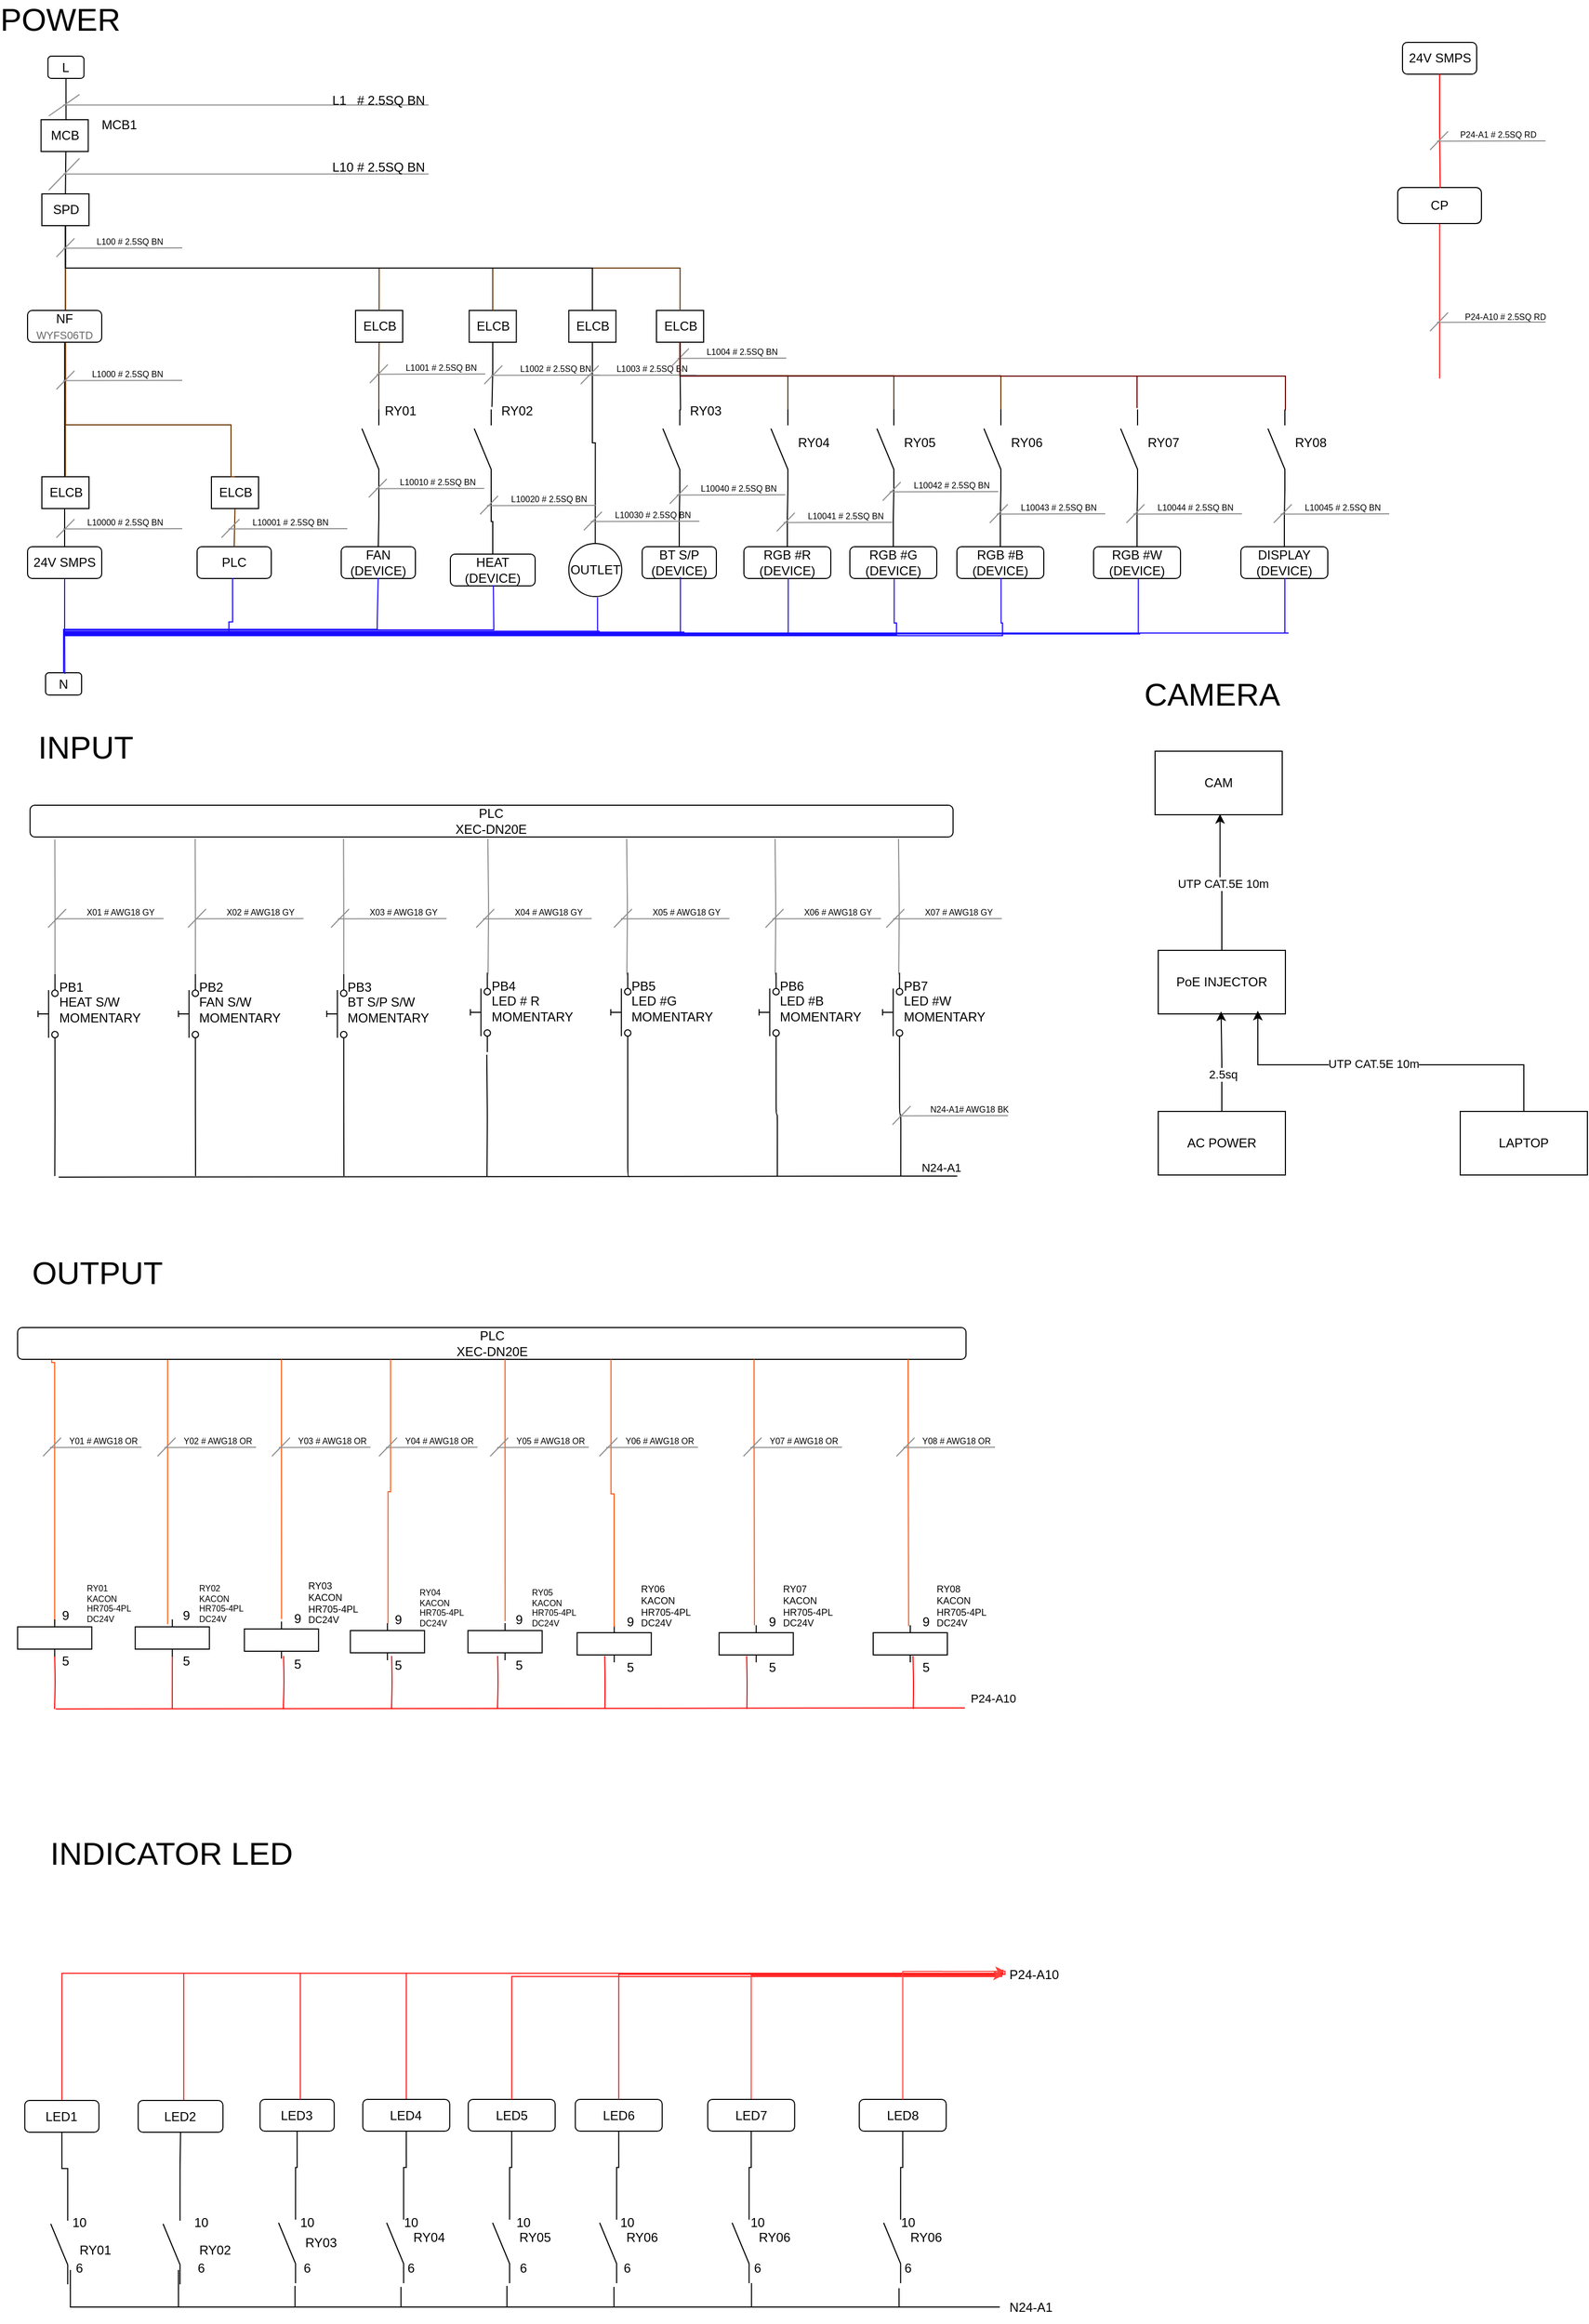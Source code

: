 <mxfile version="28.2.8">
  <diagram name="페이지-1" id="rOFnosbciOpZufF6vHly">
    <mxGraphModel dx="937" dy="1109" grid="0" gridSize="10" guides="1" tooltips="1" connect="0" arrows="1" fold="1" page="1" pageScale="1" pageWidth="1654" pageHeight="1169" background="light-dark(#ffffff, #b3b3b3)" math="0" shadow="0">
      <root>
        <mxCell id="0" />
        <mxCell id="1" parent="0" />
        <mxCell id="7casss5W-XnK60iT-hVi-3" value="24V SMPS" style="rounded=1;whiteSpace=wrap;html=1;strokeColor=default;" parent="1" vertex="1">
          <mxGeometry x="50" y="543" width="70" height="30" as="geometry" />
        </mxCell>
        <mxCell id="E3tN7SZVurS3UYblbyY1-80" style="edgeStyle=orthogonalEdgeStyle;rounded=1;orthogonalLoop=1;jettySize=auto;html=1;exitX=0.5;exitY=1;exitDx=0;exitDy=0;endArrow=none;endFill=0;strokeColor=#FF0000;" parent="1" edge="1">
          <mxGeometry relative="1" as="geometry">
            <mxPoint x="75.517" y="1640" as="targetPoint" />
            <mxPoint x="75.62" y="1590" as="sourcePoint" />
          </mxGeometry>
        </mxCell>
        <mxCell id="E3tN7SZVurS3UYblbyY1-81" style="edgeStyle=orthogonalEdgeStyle;rounded=1;orthogonalLoop=1;jettySize=auto;html=1;exitX=0.5;exitY=1;exitDx=0;exitDy=0;endArrow=none;endFill=0;strokeColor=#FF0000;" parent="1" edge="1">
          <mxGeometry relative="1" as="geometry">
            <mxPoint x="186.551" y="1640" as="targetPoint" />
            <mxPoint x="186.62" y="1590" as="sourcePoint" />
          </mxGeometry>
        </mxCell>
        <mxCell id="E3tN7SZVurS3UYblbyY1-82" style="edgeStyle=orthogonalEdgeStyle;rounded=1;orthogonalLoop=1;jettySize=auto;html=1;exitX=0.5;exitY=1;exitDx=0;exitDy=0;endArrow=none;endFill=0;strokeColor=#FF0000;" parent="1" edge="1">
          <mxGeometry relative="1" as="geometry">
            <mxPoint x="291.379" y="1640" as="targetPoint" />
            <mxPoint x="291.62" y="1590" as="sourcePoint" />
          </mxGeometry>
        </mxCell>
        <mxCell id="7casss5W-XnK60iT-hVi-17" style="edgeStyle=orthogonalEdgeStyle;rounded=0;orthogonalLoop=1;jettySize=auto;html=1;exitX=0.036;exitY=0.851;exitDx=0;exitDy=0;exitPerimeter=0;entryX=0.5;entryY=0;entryDx=0;entryDy=0;endArrow=none;endFill=0;strokeColor=light-dark(#fe5b16, #ededed);curved=0;" parent="1" source="7casss5W-XnK60iT-hVi-32" edge="1">
          <mxGeometry relative="1" as="geometry">
            <mxPoint x="76.12" y="1475.5" as="sourcePoint" />
            <mxPoint x="75.62" y="1560" as="targetPoint" />
            <Array as="points">
              <mxPoint x="72.62" y="1313" />
              <mxPoint x="75.62" y="1313" />
            </Array>
          </mxGeometry>
        </mxCell>
        <mxCell id="E3tN7SZVurS3UYblbyY1-3" style="edgeStyle=orthogonalEdgeStyle;rounded=1;orthogonalLoop=1;jettySize=auto;html=1;entryX=0.5;entryY=0;entryDx=0;entryDy=0;strokeColor=default;endArrow=none;endFill=0;startSize=11;" parent="1" source="7casss5W-XnK60iT-hVi-14" target="7casss5W-XnK60iT-hVi-3" edge="1">
          <mxGeometry relative="1" as="geometry" />
        </mxCell>
        <mxCell id="7casss5W-XnK60iT-hVi-19" style="edgeStyle=orthogonalEdgeStyle;rounded=0;orthogonalLoop=1;jettySize=auto;html=1;exitX=0.25;exitY=1;exitDx=0;exitDy=0;entryX=0.445;entryY=0;entryDx=0;entryDy=0;entryPerimeter=0;endArrow=none;endFill=0;strokeColor=light-dark(#fe5b16, #ededed);curved=0;" parent="1" source="7casss5W-XnK60iT-hVi-32" edge="1">
          <mxGeometry relative="1" as="geometry">
            <mxPoint x="182.12" y="1475.5" as="sourcePoint" />
            <mxPoint x="182.22" y="1560" as="targetPoint" />
            <Array as="points">
              <mxPoint x="182.62" y="1310" />
            </Array>
          </mxGeometry>
        </mxCell>
        <mxCell id="7casss5W-XnK60iT-hVi-32" value="PLC&lt;div&gt;XEC-DN20E&lt;/div&gt;" style="rounded=1;whiteSpace=wrap;html=1;" parent="1" vertex="1">
          <mxGeometry x="40.62" y="1280" width="895" height="30" as="geometry" />
        </mxCell>
        <mxCell id="7casss5W-XnK60iT-hVi-33" value="PLC&lt;div&gt;XEC-DN20E&lt;/div&gt;" style="rounded=1;whiteSpace=wrap;html=1;" parent="1" vertex="1">
          <mxGeometry x="52.37" y="787" width="871" height="30" as="geometry" />
        </mxCell>
        <mxCell id="7casss5W-XnK60iT-hVi-68" value="" style="endArrow=none;html=1;rounded=1;strokeColor=#000000;" parent="1" edge="1">
          <mxGeometry width="50" height="50" relative="1" as="geometry">
            <mxPoint x="79.37" y="1138" as="sourcePoint" />
            <mxPoint x="927.37" y="1137" as="targetPoint" />
          </mxGeometry>
        </mxCell>
        <mxCell id="7casss5W-XnK60iT-hVi-62" style="edgeStyle=orthogonalEdgeStyle;rounded=1;orthogonalLoop=1;jettySize=auto;html=1;exitX=0;exitY=0.8;exitDx=0;exitDy=0;endArrow=none;endFill=0;strokeColor=#000000;" parent="1" source="7casss5W-XnK60iT-hVi-34" edge="1">
          <mxGeometry relative="1" as="geometry">
            <mxPoint x="75.703" y="1137" as="targetPoint" />
          </mxGeometry>
        </mxCell>
        <mxCell id="7casss5W-XnK60iT-hVi-73" style="edgeStyle=orthogonalEdgeStyle;rounded=1;orthogonalLoop=1;jettySize=auto;html=1;exitX=1;exitY=0.8;exitDx=0;exitDy=0;endArrow=none;endFill=0;strokeColor=light-dark(#8c8c8c, #ff9090);" parent="1" source="7casss5W-XnK60iT-hVi-34" edge="1">
          <mxGeometry relative="1" as="geometry">
            <mxPoint x="75.749" y="819.345" as="targetPoint" />
          </mxGeometry>
        </mxCell>
        <mxCell id="7casss5W-XnK60iT-hVi-34" value="" style="html=1;shape=mxgraph.electrical.electro-mechanical.pushbutton;aspect=fixed;elSwitchState=off;rotation=-90;rounded=1;" parent="1" vertex="1">
          <mxGeometry x="32.37" y="974" width="75" height="20" as="geometry" />
        </mxCell>
        <mxCell id="7casss5W-XnK60iT-hVi-40" value="PB1&#xa;HEAT S/W&#xa;MOMENTARY" style="text;whiteSpace=wrap;strokeColor=none;fillColor=none;align=left;verticalAlign=top;rounded=1;spacing=0;labelPosition=center;verticalLabelPosition=middle;" parent="1" vertex="1">
          <mxGeometry x="79.87" y="947" width="55" height="77" as="geometry" />
        </mxCell>
        <mxCell id="7casss5W-XnK60iT-hVi-65" style="edgeStyle=orthogonalEdgeStyle;rounded=1;orthogonalLoop=1;jettySize=auto;html=1;exitX=0;exitY=0.8;exitDx=0;exitDy=0;endArrow=none;endFill=0;strokeColor=#000000;" parent="1" source="7casss5W-XnK60iT-hVi-55" edge="1">
          <mxGeometry relative="1" as="geometry">
            <mxPoint x="208.56" y="1137" as="targetPoint" />
          </mxGeometry>
        </mxCell>
        <mxCell id="7casss5W-XnK60iT-hVi-74" style="edgeStyle=orthogonalEdgeStyle;rounded=1;orthogonalLoop=1;jettySize=auto;html=1;exitX=1;exitY=0.8;exitDx=0;exitDy=0;endArrow=none;endFill=0;strokeColor=light-dark(#8c8c8c, #ff9090);" parent="1" source="7casss5W-XnK60iT-hVi-55" edge="1">
          <mxGeometry relative="1" as="geometry">
            <mxPoint x="208.163" y="818.655" as="targetPoint" />
          </mxGeometry>
        </mxCell>
        <mxCell id="7casss5W-XnK60iT-hVi-55" value="" style="html=1;shape=mxgraph.electrical.electro-mechanical.pushbutton;aspect=fixed;elSwitchState=off;rotation=-90;rounded=1;" parent="1" vertex="1">
          <mxGeometry x="164.87" y="974" width="75" height="20" as="geometry" />
        </mxCell>
        <mxCell id="7casss5W-XnK60iT-hVi-56" value="PB2&#xa;FAN S/W&#xa;MOMENTARY" style="text;whiteSpace=wrap;strokeColor=none;fillColor=none;align=left;verticalAlign=top;rounded=1;spacing=0;labelPosition=center;verticalLabelPosition=middle;" parent="1" vertex="1">
          <mxGeometry x="212.37" y="947" width="55" height="77" as="geometry" />
        </mxCell>
        <mxCell id="7casss5W-XnK60iT-hVi-64" style="edgeStyle=orthogonalEdgeStyle;rounded=1;orthogonalLoop=1;jettySize=auto;html=1;exitX=0;exitY=0.8;exitDx=0;exitDy=0;endArrow=none;endFill=0;strokeColor=#000000;" parent="1" source="7casss5W-XnK60iT-hVi-58" edge="1">
          <mxGeometry relative="1" as="geometry">
            <mxPoint x="348.56" y="1137" as="targetPoint" />
          </mxGeometry>
        </mxCell>
        <mxCell id="7casss5W-XnK60iT-hVi-75" style="edgeStyle=orthogonalEdgeStyle;rounded=1;orthogonalLoop=1;jettySize=auto;html=1;exitX=1;exitY=0.8;exitDx=0;exitDy=0;endArrow=none;endFill=0;strokeColor=light-dark(#8c8c8c, #ff9090);" parent="1" source="7casss5W-XnK60iT-hVi-58" edge="1">
          <mxGeometry relative="1" as="geometry">
            <mxPoint x="348.163" y="818.655" as="targetPoint" />
          </mxGeometry>
        </mxCell>
        <mxCell id="7casss5W-XnK60iT-hVi-58" value="" style="html=1;shape=mxgraph.electrical.electro-mechanical.pushbutton;aspect=fixed;elSwitchState=off;rotation=-90;rounded=1;" parent="1" vertex="1">
          <mxGeometry x="304.87" y="974" width="75" height="20" as="geometry" />
        </mxCell>
        <mxCell id="7casss5W-XnK60iT-hVi-59" value="PB3&#xa;BT S/P S/W&#xa;MOMENTARY" style="text;whiteSpace=wrap;strokeColor=none;fillColor=none;align=left;verticalAlign=top;rounded=1;spacing=0;labelPosition=center;verticalLabelPosition=middle;" parent="1" vertex="1">
          <mxGeometry x="352.37" y="947" width="70" height="77" as="geometry" />
        </mxCell>
        <mxCell id="7casss5W-XnK60iT-hVi-71" value="N24-A1" style="edgeLabel;html=1;align=center;verticalAlign=middle;resizable=0;points=[];rounded=1;" parent="1" vertex="1" connectable="0">
          <mxGeometry x="911.37" y="1129" as="geometry" />
        </mxCell>
        <mxCell id="t5grSkH5VUW9KXJ91lcv-41" style="edgeStyle=orthogonalEdgeStyle;rounded=0;orthogonalLoop=1;jettySize=auto;html=1;exitX=0.5;exitY=1;exitDx=0;exitDy=0;entryX=0.5;entryY=0;entryDx=0;entryDy=0;strokeColor=default;endArrow=none;endFill=0;" parent="1" source="E3tN7SZVurS3UYblbyY1-1" target="t5grSkH5VUW9KXJ91lcv-33" edge="1">
          <mxGeometry relative="1" as="geometry" />
        </mxCell>
        <mxCell id="E3tN7SZVurS3UYblbyY1-1" value="L" style="rounded=1;whiteSpace=wrap;html=1;strokeColor=default;" parent="1" vertex="1">
          <mxGeometry x="69.25" y="80" width="34" height="21" as="geometry" />
        </mxCell>
        <mxCell id="E3tN7SZVurS3UYblbyY1-20" style="edgeStyle=orthogonalEdgeStyle;rounded=1;orthogonalLoop=1;jettySize=auto;html=1;exitX=0.5;exitY=1;exitDx=0;exitDy=0;exitPerimeter=0;entryX=0.5;entryY=1;entryDx=0;entryDy=0;entryPerimeter=0;strokeColor=#0000FF;endArrow=none;endFill=0;" parent="1" edge="1">
          <mxGeometry relative="1" as="geometry">
            <mxPoint x="577" y="394.5" as="targetPoint" />
            <Array as="points">
              <mxPoint x="737" y="450" />
              <mxPoint x="577" y="450" />
            </Array>
          </mxGeometry>
        </mxCell>
        <mxCell id="E3tN7SZVurS3UYblbyY1-21" style="edgeStyle=orthogonalEdgeStyle;rounded=1;orthogonalLoop=1;jettySize=auto;html=1;entryX=0.5;entryY=1;entryDx=0;entryDy=0;entryPerimeter=0;strokeColor=#0000FF;endArrow=none;endFill=0;" parent="1" edge="1">
          <mxGeometry relative="1" as="geometry">
            <mxPoint x="395" y="394.5" as="targetPoint" />
            <Array as="points">
              <mxPoint x="577" y="450" />
              <mxPoint x="395" y="450" />
            </Array>
          </mxGeometry>
        </mxCell>
        <mxCell id="E3tN7SZVurS3UYblbyY1-24" value="" style="html=1;shape=mxgraph.electrical.electro-mechanical.pushbutton;aspect=fixed;elSwitchState=off;rotation=-90;rounded=1;" parent="1" vertex="1">
          <mxGeometry x="440.37" y="972.5" width="75" height="20" as="geometry" />
        </mxCell>
        <mxCell id="E3tN7SZVurS3UYblbyY1-25" value="PB4&#xa;LED # R&#xa;MOMENTARY" style="text;whiteSpace=wrap;strokeColor=none;fillColor=none;align=left;verticalAlign=top;rounded=1;spacing=0;labelPosition=center;verticalLabelPosition=middle;" parent="1" vertex="1">
          <mxGeometry x="487.87" y="945.5" width="55" height="77" as="geometry" />
        </mxCell>
        <mxCell id="E3tN7SZVurS3UYblbyY1-26" value="" style="html=1;shape=mxgraph.electrical.electro-mechanical.pushbutton;aspect=fixed;elSwitchState=off;rotation=-90;rounded=1;" parent="1" vertex="1">
          <mxGeometry x="572.87" y="972.5" width="75" height="20" as="geometry" />
        </mxCell>
        <mxCell id="E3tN7SZVurS3UYblbyY1-27" value="PB5&#xa;LED #G&#xa;MOMENTARY" style="text;whiteSpace=wrap;strokeColor=none;fillColor=none;align=left;verticalAlign=top;rounded=1;spacing=0;labelPosition=center;verticalLabelPosition=middle;" parent="1" vertex="1">
          <mxGeometry x="620.37" y="945.5" width="55" height="77" as="geometry" />
        </mxCell>
        <mxCell id="E3tN7SZVurS3UYblbyY1-28" value="" style="html=1;shape=mxgraph.electrical.electro-mechanical.pushbutton;aspect=fixed;elSwitchState=off;rotation=-90;rounded=1;" parent="1" vertex="1">
          <mxGeometry x="712.87" y="972.5" width="75" height="20" as="geometry" />
        </mxCell>
        <mxCell id="E3tN7SZVurS3UYblbyY1-29" value="PB6&#xa;LED #B&#xa;MOMENTARY" style="text;whiteSpace=wrap;strokeColor=none;fillColor=none;align=left;verticalAlign=top;rounded=1;spacing=0;labelPosition=center;verticalLabelPosition=middle;" parent="1" vertex="1">
          <mxGeometry x="760.37" y="945.5" width="70" height="77" as="geometry" />
        </mxCell>
        <mxCell id="E3tN7SZVurS3UYblbyY1-30" style="edgeStyle=orthogonalEdgeStyle;rounded=1;orthogonalLoop=1;jettySize=auto;html=1;exitX=0;exitY=0.8;exitDx=0;exitDy=0;endArrow=none;endFill=0;strokeColor=#000000;" parent="1" edge="1">
          <mxGeometry relative="1" as="geometry">
            <mxPoint x="483.56" y="1137.5" as="targetPoint" />
            <mxPoint x="483.37" y="1022.5" as="sourcePoint" />
          </mxGeometry>
        </mxCell>
        <mxCell id="E3tN7SZVurS3UYblbyY1-32" style="edgeStyle=orthogonalEdgeStyle;rounded=1;orthogonalLoop=1;jettySize=auto;html=1;exitX=0;exitY=0.8;exitDx=0;exitDy=0;endArrow=none;endFill=0;strokeColor=#000000;" parent="1" source="E3tN7SZVurS3UYblbyY1-26" edge="1">
          <mxGeometry relative="1" as="geometry">
            <mxPoint x="618.56" y="1137.5" as="targetPoint" />
            <mxPoint x="618.37" y="1022.5" as="sourcePoint" />
            <Array as="points">
              <mxPoint x="616.37" y="1137" />
            </Array>
          </mxGeometry>
        </mxCell>
        <mxCell id="E3tN7SZVurS3UYblbyY1-34" style="edgeStyle=orthogonalEdgeStyle;rounded=1;orthogonalLoop=1;jettySize=auto;html=1;exitX=0;exitY=0.8;exitDx=0;exitDy=0;endArrow=none;endFill=0;strokeColor=#000000;" parent="1" source="E3tN7SZVurS3UYblbyY1-28" edge="1">
          <mxGeometry relative="1" as="geometry">
            <mxPoint x="757.56" y="1137.5" as="targetPoint" />
            <mxPoint x="757.37" y="1022.5" as="sourcePoint" />
            <Array as="points">
              <mxPoint x="756.37" y="1079" />
              <mxPoint x="757.37" y="1079" />
            </Array>
          </mxGeometry>
        </mxCell>
        <mxCell id="E3tN7SZVurS3UYblbyY1-36" style="edgeStyle=orthogonalEdgeStyle;rounded=1;orthogonalLoop=1;jettySize=auto;html=1;exitX=1;exitY=0.8;exitDx=0;exitDy=0;endArrow=none;endFill=0;strokeColor=light-dark(#8c8c8c, #ff9090);" parent="1" edge="1">
          <mxGeometry relative="1" as="geometry">
            <mxPoint x="484.37" y="818.66" as="targetPoint" />
            <mxPoint x="484.577" y="947.005" as="sourcePoint" />
          </mxGeometry>
        </mxCell>
        <mxCell id="E3tN7SZVurS3UYblbyY1-37" style="edgeStyle=orthogonalEdgeStyle;rounded=1;orthogonalLoop=1;jettySize=auto;html=1;exitX=1;exitY=0.8;exitDx=0;exitDy=0;endArrow=none;endFill=0;strokeColor=light-dark(#8c8c8c, #ff9090);" parent="1" edge="1">
          <mxGeometry relative="1" as="geometry">
            <mxPoint x="615.37" y="818.66" as="targetPoint" />
            <mxPoint x="615.577" y="947.005" as="sourcePoint" />
          </mxGeometry>
        </mxCell>
        <mxCell id="E3tN7SZVurS3UYblbyY1-38" style="edgeStyle=orthogonalEdgeStyle;rounded=1;orthogonalLoop=1;jettySize=auto;html=1;exitX=1;exitY=0.8;exitDx=0;exitDy=0;endArrow=none;endFill=0;strokeColor=light-dark(#8c8c8c, #ff9090);" parent="1" edge="1">
          <mxGeometry relative="1" as="geometry">
            <mxPoint x="755.41" y="818.66" as="targetPoint" />
            <mxPoint x="755.617" y="947.005" as="sourcePoint" />
          </mxGeometry>
        </mxCell>
        <mxCell id="E3tN7SZVurS3UYblbyY1-83" style="edgeStyle=orthogonalEdgeStyle;rounded=1;orthogonalLoop=1;jettySize=auto;html=1;exitX=0.5;exitY=1;exitDx=0;exitDy=0;endArrow=none;endFill=0;strokeColor=#FF0000;" parent="1" edge="1">
          <mxGeometry relative="1" as="geometry">
            <mxPoint x="393.448" y="1640" as="targetPoint" />
            <mxPoint x="393.62" y="1590" as="sourcePoint" />
          </mxGeometry>
        </mxCell>
        <mxCell id="E3tN7SZVurS3UYblbyY1-84" style="edgeStyle=orthogonalEdgeStyle;rounded=1;orthogonalLoop=1;jettySize=auto;html=1;exitX=0.5;exitY=1;exitDx=0;exitDy=0;endArrow=none;endFill=0;strokeColor=#FF0000;" parent="1" edge="1">
          <mxGeometry relative="1" as="geometry">
            <mxPoint x="493.448" y="1640" as="targetPoint" />
            <mxPoint x="493.62" y="1590" as="sourcePoint" />
          </mxGeometry>
        </mxCell>
        <mxCell id="E3tN7SZVurS3UYblbyY1-85" style="edgeStyle=orthogonalEdgeStyle;rounded=1;orthogonalLoop=1;jettySize=auto;html=1;exitX=0.5;exitY=1;exitDx=0;exitDy=0;endArrow=none;endFill=0;strokeColor=#FF0000;" parent="1" edge="1">
          <mxGeometry relative="1" as="geometry">
            <mxPoint x="594.827" y="1640" as="targetPoint" />
            <mxPoint x="594.62" y="1590" as="sourcePoint" />
          </mxGeometry>
        </mxCell>
        <mxCell id="E3tN7SZVurS3UYblbyY1-87" value="" style="endArrow=none;html=1;rounded=1;strokeColor=#FF0000;" parent="1" edge="1">
          <mxGeometry width="50" height="50" relative="1" as="geometry">
            <mxPoint x="76.62" y="1640" as="sourcePoint" />
            <mxPoint x="934.62" y="1639" as="targetPoint" />
          </mxGeometry>
        </mxCell>
        <mxCell id="E3tN7SZVurS3UYblbyY1-91" value="PLC" style="rounded=1;whiteSpace=wrap;html=1;strokeColor=default;" parent="1" vertex="1">
          <mxGeometry x="210" y="543" width="70" height="30" as="geometry" />
        </mxCell>
        <mxCell id="E3tN7SZVurS3UYblbyY1-94" value="INPUT" style="text;html=1;whiteSpace=wrap;strokeColor=none;fillColor=none;align=center;verticalAlign=middle;rounded=1;fontSize=30;" parent="1" vertex="1">
          <mxGeometry x="74.87" y="717" width="60" height="30" as="geometry" />
        </mxCell>
        <mxCell id="E3tN7SZVurS3UYblbyY1-96" value="OUTPUT" style="text;html=1;whiteSpace=wrap;strokeColor=none;fillColor=none;align=center;verticalAlign=middle;rounded=1;fontSize=30;" parent="1" vertex="1">
          <mxGeometry x="86" y="1213" width="60" height="30" as="geometry" />
        </mxCell>
        <mxCell id="E3tN7SZVurS3UYblbyY1-98" value="POWER" style="text;html=1;whiteSpace=wrap;strokeColor=none;fillColor=none;align=center;verticalAlign=middle;rounded=1;fontSize=30;" parent="1" vertex="1">
          <mxGeometry x="50.5" y="30" width="60" height="30" as="geometry" />
        </mxCell>
        <mxCell id="E3tN7SZVurS3UYblbyY1-99" value="" style="pointerEvents=1;verticalLabelPosition=bottom;shadow=0;dashed=0;align=center;html=1;verticalAlign=top;shape=mxgraph.electrical.electro-mechanical.relay_coil;rounded=1;" parent="1" vertex="1">
          <mxGeometry x="40.62" y="1555.5" width="70" height="35" as="geometry" />
        </mxCell>
        <mxCell id="E3tN7SZVurS3UYblbyY1-100" value="RY01&#xa;KACON&#xa;HR705-4PL&#xa;DC24V" style="text;whiteSpace=wrap;strokeColor=none;fillColor=none;align=left;verticalAlign=top;rounded=1;spacing=0;labelPosition=center;verticalLabelPosition=middle;fontSize=8;" parent="1" vertex="1">
          <mxGeometry x="105.62" y="1517" width="65" height="77" as="geometry" />
        </mxCell>
        <mxCell id="E3tN7SZVurS3UYblbyY1-101" value="9&lt;div&gt;&lt;br&gt;&lt;/div&gt;&lt;div&gt;&lt;br&gt;&lt;/div&gt;&lt;div&gt;5&lt;/div&gt;" style="text;html=1;whiteSpace=wrap;strokeColor=none;fillColor=none;align=center;verticalAlign=middle;rounded=1;" parent="1" vertex="1">
          <mxGeometry x="55.62" y="1558" width="60" height="30" as="geometry" />
        </mxCell>
        <mxCell id="E3tN7SZVurS3UYblbyY1-102" value="" style="pointerEvents=1;verticalLabelPosition=bottom;shadow=0;dashed=0;align=center;html=1;verticalAlign=top;shape=mxgraph.electrical.electro-mechanical.relay_coil;rounded=1;" parent="1" vertex="1">
          <mxGeometry x="151.62" y="1555.5" width="70" height="35" as="geometry" />
        </mxCell>
        <mxCell id="E3tN7SZVurS3UYblbyY1-103" value="RY02&#xa;KACON&#xa;HR705-4PL&#xa;DC24V" style="text;whiteSpace=wrap;strokeColor=none;fillColor=none;align=left;verticalAlign=top;rounded=1;spacing=0;labelPosition=center;verticalLabelPosition=middle;fontSize=8;" parent="1" vertex="1">
          <mxGeometry x="211.62" y="1517" width="70" height="77" as="geometry" />
        </mxCell>
        <mxCell id="E3tN7SZVurS3UYblbyY1-104" value="9&lt;div&gt;&lt;br&gt;&lt;/div&gt;&lt;div&gt;&lt;br&gt;&lt;/div&gt;&lt;div&gt;5&lt;/div&gt;" style="text;html=1;whiteSpace=wrap;strokeColor=none;fillColor=none;align=center;verticalAlign=middle;rounded=1;" parent="1" vertex="1">
          <mxGeometry x="169.62" y="1558" width="60" height="30" as="geometry" />
        </mxCell>
        <mxCell id="E3tN7SZVurS3UYblbyY1-105" value="" style="pointerEvents=1;verticalLabelPosition=bottom;shadow=0;dashed=0;align=center;html=1;verticalAlign=top;shape=mxgraph.electrical.electro-mechanical.relay_coil;rounded=1;" parent="1" vertex="1">
          <mxGeometry x="254.62" y="1557.5" width="70" height="35" as="geometry" />
        </mxCell>
        <mxCell id="E3tN7SZVurS3UYblbyY1-106" value="RY03&#xa;KACON&#xa;HR705-4PL&#xa;DC24V" style="text;whiteSpace=wrap;strokeColor=none;fillColor=none;align=left;verticalAlign=top;rounded=1;spacing=0;labelPosition=center;verticalLabelPosition=middle;fontSize=9;" parent="1" vertex="1">
          <mxGeometry x="314.62" y="1513.5" width="61" height="77" as="geometry" />
        </mxCell>
        <mxCell id="E3tN7SZVurS3UYblbyY1-107" value="9&lt;div&gt;&lt;br&gt;&lt;/div&gt;&lt;div&gt;&lt;br&gt;&lt;/div&gt;&lt;div&gt;5&lt;/div&gt;" style="text;html=1;whiteSpace=wrap;strokeColor=none;fillColor=none;align=center;verticalAlign=middle;rounded=1;" parent="1" vertex="1">
          <mxGeometry x="274.62" y="1560.5" width="60" height="30" as="geometry" />
        </mxCell>
        <mxCell id="E3tN7SZVurS3UYblbyY1-108" value="FAN&lt;br&gt;&lt;div&gt;(DEVICE)&lt;/div&gt;" style="rounded=1;whiteSpace=wrap;html=1;strokeColor=default;" parent="1" vertex="1">
          <mxGeometry x="346" y="543" width="70" height="30" as="geometry" />
        </mxCell>
        <mxCell id="E3tN7SZVurS3UYblbyY1-109" value="HEAT&lt;br&gt;&lt;div&gt;(DEVICE)&lt;/div&gt;" style="rounded=1;whiteSpace=wrap;html=1;strokeColor=default;" parent="1" vertex="1">
          <mxGeometry x="449" y="550" width="80" height="30" as="geometry" />
        </mxCell>
        <mxCell id="E3tN7SZVurS3UYblbyY1-110" value="BT S/P&lt;br&gt;&lt;div&gt;(DEVICE)&lt;/div&gt;" style="rounded=1;whiteSpace=wrap;html=1;strokeColor=default;" parent="1" vertex="1">
          <mxGeometry x="630" y="543" width="70" height="30" as="geometry" />
        </mxCell>
        <mxCell id="E3tN7SZVurS3UYblbyY1-111" value="&lt;div&gt;RGB #R&lt;br&gt;(DEVICE)&lt;/div&gt;" style="rounded=1;whiteSpace=wrap;html=1;strokeColor=default;" parent="1" vertex="1">
          <mxGeometry x="726" y="543" width="82" height="30" as="geometry" />
        </mxCell>
        <mxCell id="E3tN7SZVurS3UYblbyY1-112" value="&lt;div&gt;RGB #G&lt;br&gt;(DEVICE)&lt;/div&gt;" style="rounded=1;whiteSpace=wrap;html=1;strokeColor=default;" parent="1" vertex="1">
          <mxGeometry x="826" y="543" width="82" height="30" as="geometry" />
        </mxCell>
        <mxCell id="E3tN7SZVurS3UYblbyY1-113" value="&lt;div&gt;RGB #B&lt;br&gt;(DEVICE)&lt;/div&gt;" style="rounded=1;whiteSpace=wrap;html=1;strokeColor=default;" parent="1" vertex="1">
          <mxGeometry x="927" y="543" width="82" height="30" as="geometry" />
        </mxCell>
        <mxCell id="E3tN7SZVurS3UYblbyY1-114" value="" style="pointerEvents=1;verticalLabelPosition=bottom;shadow=0;dashed=0;align=center;html=1;verticalAlign=top;shape=mxgraph.electrical.electro-mechanical.relay_coil;rounded=1;" parent="1" vertex="1">
          <mxGeometry x="354.62" y="1559" width="70" height="35" as="geometry" />
        </mxCell>
        <mxCell id="E3tN7SZVurS3UYblbyY1-115" value="RY04&#xa;KACON&#xa;HR705-4PL&#xa;DC24V" style="text;whiteSpace=wrap;strokeColor=none;fillColor=none;align=left;verticalAlign=top;rounded=1;spacing=0;labelPosition=center;verticalLabelPosition=middle;fontSize=8;" parent="1" vertex="1">
          <mxGeometry x="419.62" y="1520.5" width="65" height="77" as="geometry" />
        </mxCell>
        <mxCell id="E3tN7SZVurS3UYblbyY1-116" value="9&lt;div&gt;&lt;br&gt;&lt;/div&gt;&lt;div&gt;&lt;br&gt;&lt;/div&gt;&lt;div&gt;5&lt;/div&gt;" style="text;html=1;whiteSpace=wrap;strokeColor=none;fillColor=none;align=center;verticalAlign=middle;rounded=1;" parent="1" vertex="1">
          <mxGeometry x="369.62" y="1561.5" width="60" height="30" as="geometry" />
        </mxCell>
        <mxCell id="E3tN7SZVurS3UYblbyY1-117" value="" style="pointerEvents=1;verticalLabelPosition=bottom;shadow=0;dashed=0;align=center;html=1;verticalAlign=top;shape=mxgraph.electrical.electro-mechanical.relay_coil;rounded=1;" parent="1" vertex="1">
          <mxGeometry x="465.62" y="1559" width="70" height="35" as="geometry" />
        </mxCell>
        <mxCell id="E3tN7SZVurS3UYblbyY1-118" value="RY05&#xa;KACON&#xa;HR705-4PL&#xa;DC24V" style="text;whiteSpace=wrap;strokeColor=none;fillColor=none;align=left;verticalAlign=top;rounded=1;spacing=0;labelPosition=center;verticalLabelPosition=middle;fontSize=8;" parent="1" vertex="1">
          <mxGeometry x="525.62" y="1520.5" width="70" height="77" as="geometry" />
        </mxCell>
        <mxCell id="E3tN7SZVurS3UYblbyY1-119" value="9&lt;div&gt;&lt;br&gt;&lt;/div&gt;&lt;div&gt;&lt;br&gt;&lt;/div&gt;&lt;div&gt;5&lt;/div&gt;" style="text;html=1;whiteSpace=wrap;strokeColor=none;fillColor=none;align=center;verticalAlign=middle;rounded=1;" parent="1" vertex="1">
          <mxGeometry x="483.62" y="1561.5" width="60" height="30" as="geometry" />
        </mxCell>
        <mxCell id="E3tN7SZVurS3UYblbyY1-120" value="" style="pointerEvents=1;verticalLabelPosition=bottom;shadow=0;dashed=0;align=center;html=1;verticalAlign=top;shape=mxgraph.electrical.electro-mechanical.relay_coil;rounded=1;" parent="1" vertex="1">
          <mxGeometry x="568.62" y="1561" width="70" height="35" as="geometry" />
        </mxCell>
        <mxCell id="E3tN7SZVurS3UYblbyY1-121" value="RY06&#xa;KACON&#xa;HR705-4PL&#xa;DC24V" style="text;whiteSpace=wrap;strokeColor=none;fillColor=none;align=left;verticalAlign=top;rounded=1;spacing=0;labelPosition=center;verticalLabelPosition=middle;fontSize=9;" parent="1" vertex="1">
          <mxGeometry x="628.62" y="1517" width="61" height="77" as="geometry" />
        </mxCell>
        <mxCell id="E3tN7SZVurS3UYblbyY1-122" value="9&lt;div&gt;&lt;br&gt;&lt;/div&gt;&lt;div&gt;&lt;br&gt;&lt;/div&gt;&lt;div&gt;5&lt;/div&gt;" style="text;html=1;whiteSpace=wrap;strokeColor=none;fillColor=none;align=center;verticalAlign=middle;rounded=1;" parent="1" vertex="1">
          <mxGeometry x="588.62" y="1564" width="60" height="30" as="geometry" />
        </mxCell>
        <mxCell id="E3tN7SZVurS3UYblbyY1-143" style="edgeStyle=orthogonalEdgeStyle;rounded=0;orthogonalLoop=1;jettySize=auto;html=1;exitX=0;exitY=1;exitDx=0;exitDy=0;exitPerimeter=0;entryX=0.5;entryY=0;entryDx=0;entryDy=0;fontColor=#0000FF;endArrow=none;endFill=0;strokeColor=default;" parent="1" source="E3tN7SZVurS3UYblbyY1-123" target="E3tN7SZVurS3UYblbyY1-108" edge="1">
          <mxGeometry relative="1" as="geometry" />
        </mxCell>
        <mxCell id="E3tN7SZVurS3UYblbyY1-123" value="" style="pointerEvents=1;verticalLabelPosition=bottom;shadow=0;dashed=0;align=center;html=1;verticalAlign=top;shape=mxgraph.electrical.electro-mechanical.make_contact;rotation=-90;rounded=1;strokeColor=default;" parent="1" vertex="1">
          <mxGeometry x="336" y="443" width="75" height="16" as="geometry" />
        </mxCell>
        <mxCell id="E3tN7SZVurS3UYblbyY1-124" value="" style="pointerEvents=1;verticalLabelPosition=bottom;shadow=0;dashed=0;align=center;html=1;verticalAlign=top;shape=mxgraph.electrical.electro-mechanical.make_contact;rotation=-90;rounded=1;strokeColor=default;" parent="1" vertex="1">
          <mxGeometry x="442" y="443" width="75" height="16" as="geometry" />
        </mxCell>
        <mxCell id="E3tN7SZVurS3UYblbyY1-125" value="" style="pointerEvents=1;verticalLabelPosition=bottom;shadow=0;dashed=0;align=center;html=1;verticalAlign=top;shape=mxgraph.electrical.electro-mechanical.make_contact;rotation=-90;rounded=1;strokeColor=default;" parent="1" vertex="1">
          <mxGeometry x="620" y="443" width="75" height="16" as="geometry" />
        </mxCell>
        <mxCell id="E3tN7SZVurS3UYblbyY1-126" value="RY01" style="text;html=1;whiteSpace=wrap;strokeColor=none;fillColor=none;align=center;verticalAlign=middle;rounded=1;" parent="1" vertex="1">
          <mxGeometry x="372" y="400" width="60" height="30" as="geometry" />
        </mxCell>
        <mxCell id="E3tN7SZVurS3UYblbyY1-127" value="RY02" style="text;html=1;whiteSpace=wrap;strokeColor=none;fillColor=none;align=center;verticalAlign=middle;rounded=1;" parent="1" vertex="1">
          <mxGeometry x="482" y="400" width="60" height="30" as="geometry" />
        </mxCell>
        <mxCell id="E3tN7SZVurS3UYblbyY1-128" value="RY03" style="text;html=1;whiteSpace=wrap;strokeColor=none;fillColor=none;align=center;verticalAlign=middle;rounded=1;" parent="1" vertex="1">
          <mxGeometry x="660" y="400" width="60" height="30" as="geometry" />
        </mxCell>
        <mxCell id="E3tN7SZVurS3UYblbyY1-129" value="" style="pointerEvents=1;verticalLabelPosition=bottom;shadow=0;dashed=0;align=center;html=1;verticalAlign=top;shape=mxgraph.electrical.electro-mechanical.make_contact;rotation=-90;rounded=1;strokeColor=default;" parent="1" vertex="1">
          <mxGeometry x="722" y="443" width="75" height="16" as="geometry" />
        </mxCell>
        <mxCell id="E3tN7SZVurS3UYblbyY1-130" value="RY04" style="text;html=1;whiteSpace=wrap;strokeColor=none;fillColor=none;align=center;verticalAlign=middle;rounded=1;" parent="1" vertex="1">
          <mxGeometry x="762" y="430" width="60" height="30" as="geometry" />
        </mxCell>
        <mxCell id="E3tN7SZVurS3UYblbyY1-131" value="" style="pointerEvents=1;verticalLabelPosition=bottom;shadow=0;dashed=0;align=center;html=1;verticalAlign=top;shape=mxgraph.electrical.electro-mechanical.make_contact;rotation=-90;rounded=1;strokeColor=default;" parent="1" vertex="1">
          <mxGeometry x="822" y="443" width="75" height="16" as="geometry" />
        </mxCell>
        <mxCell id="E3tN7SZVurS3UYblbyY1-132" value="RY05" style="text;html=1;whiteSpace=wrap;strokeColor=none;fillColor=none;align=center;verticalAlign=middle;rounded=1;" parent="1" vertex="1">
          <mxGeometry x="862" y="430" width="60" height="30" as="geometry" />
        </mxCell>
        <mxCell id="E3tN7SZVurS3UYblbyY1-133" value="" style="pointerEvents=1;verticalLabelPosition=bottom;shadow=0;dashed=0;align=center;html=1;verticalAlign=top;shape=mxgraph.electrical.electro-mechanical.make_contact;rotation=-90;rounded=1;strokeColor=default;" parent="1" vertex="1">
          <mxGeometry x="923" y="443" width="75" height="16" as="geometry" />
        </mxCell>
        <mxCell id="E3tN7SZVurS3UYblbyY1-134" value="RY06" style="text;html=1;whiteSpace=wrap;strokeColor=none;fillColor=none;align=center;verticalAlign=middle;rounded=1;" parent="1" vertex="1">
          <mxGeometry x="963" y="430" width="60" height="30" as="geometry" />
        </mxCell>
        <mxCell id="E3tN7SZVurS3UYblbyY1-144" style="edgeStyle=orthogonalEdgeStyle;rounded=0;orthogonalLoop=1;jettySize=auto;html=1;exitX=0.5;exitY=0;exitDx=0;exitDy=0;entryX=0;entryY=1;entryDx=0;entryDy=0;entryPerimeter=0;fontColor=#0000FF;endArrow=none;endFill=0;strokeColor=default;" parent="1" source="E3tN7SZVurS3UYblbyY1-109" target="E3tN7SZVurS3UYblbyY1-124" edge="1">
          <mxGeometry relative="1" as="geometry" />
        </mxCell>
        <mxCell id="E3tN7SZVurS3UYblbyY1-145" style="edgeStyle=orthogonalEdgeStyle;rounded=0;orthogonalLoop=1;jettySize=auto;html=1;exitX=0.5;exitY=0;exitDx=0;exitDy=0;entryX=0;entryY=1;entryDx=0;entryDy=0;entryPerimeter=0;fontColor=#0000FF;endArrow=none;endFill=0;strokeColor=default;" parent="1" source="E3tN7SZVurS3UYblbyY1-110" target="E3tN7SZVurS3UYblbyY1-125" edge="1">
          <mxGeometry relative="1" as="geometry" />
        </mxCell>
        <mxCell id="E3tN7SZVurS3UYblbyY1-146" style="edgeStyle=orthogonalEdgeStyle;rounded=0;orthogonalLoop=1;jettySize=auto;html=1;exitX=0.5;exitY=0;exitDx=0;exitDy=0;entryX=0;entryY=1;entryDx=0;entryDy=0;entryPerimeter=0;fontColor=#0000FF;endArrow=none;endFill=0;strokeColor=default;" parent="1" source="E3tN7SZVurS3UYblbyY1-111" target="E3tN7SZVurS3UYblbyY1-129" edge="1">
          <mxGeometry relative="1" as="geometry" />
        </mxCell>
        <mxCell id="E3tN7SZVurS3UYblbyY1-147" style="edgeStyle=orthogonalEdgeStyle;rounded=0;orthogonalLoop=1;jettySize=auto;html=1;exitX=0.5;exitY=0;exitDx=0;exitDy=0;entryX=0;entryY=1;entryDx=0;entryDy=0;entryPerimeter=0;fontColor=#0000FF;endArrow=none;endFill=0;strokeColor=default;" parent="1" source="E3tN7SZVurS3UYblbyY1-112" target="E3tN7SZVurS3UYblbyY1-131" edge="1">
          <mxGeometry relative="1" as="geometry" />
        </mxCell>
        <mxCell id="E3tN7SZVurS3UYblbyY1-148" style="edgeStyle=orthogonalEdgeStyle;rounded=0;orthogonalLoop=1;jettySize=auto;html=1;exitX=0.5;exitY=0;exitDx=0;exitDy=0;entryX=0;entryY=1;entryDx=0;entryDy=0;entryPerimeter=0;strokeColor=default;endArrow=none;endFill=0;" parent="1" source="E3tN7SZVurS3UYblbyY1-113" target="E3tN7SZVurS3UYblbyY1-133" edge="1">
          <mxGeometry relative="1" as="geometry" />
        </mxCell>
        <mxCell id="t5grSkH5VUW9KXJ91lcv-19" style="edgeStyle=orthogonalEdgeStyle;rounded=0;orthogonalLoop=1;jettySize=auto;html=1;exitX=0.5;exitY=1;exitDx=0;exitDy=0;entryX=0.5;entryY=0;entryDx=0;entryDy=0;strokeColor=#663300;endArrow=none;endFill=0;" parent="1" source="t5grSkH5VUW9KXJ91lcv-9" target="E3tN7SZVurS3UYblbyY1-91" edge="1">
          <mxGeometry relative="1" as="geometry" />
        </mxCell>
        <mxCell id="t5grSkH5VUW9KXJ91lcv-9" value="ELCB" style="rounded=0;whiteSpace=wrap;html=1;strokeColor=default;" parent="1" vertex="1">
          <mxGeometry x="223.5" y="477" width="44.5" height="30" as="geometry" />
        </mxCell>
        <mxCell id="t5grSkH5VUW9KXJ91lcv-11" value="ELCB" style="rounded=0;whiteSpace=wrap;html=1;strokeColor=default;" parent="1" vertex="1">
          <mxGeometry x="63.5" y="477" width="44.5" height="30" as="geometry" />
        </mxCell>
        <mxCell id="t5grSkH5VUW9KXJ91lcv-14" value="" style="edgeStyle=orthogonalEdgeStyle;rounded=0;orthogonalLoop=1;jettySize=auto;html=1;exitX=1;exitY=1;exitDx=0;exitDy=0;exitPerimeter=0;fontColor=#492600;strokeColor=#663300;endArrow=none;endFill=0;" parent="1" source="E3tN7SZVurS3UYblbyY1-123" target="t5grSkH5VUW9KXJ91lcv-13" edge="1">
          <mxGeometry relative="1" as="geometry">
            <mxPoint x="86.0" y="280" as="targetPoint" />
            <mxPoint x="382" y="414" as="sourcePoint" />
          </mxGeometry>
        </mxCell>
        <mxCell id="t5grSkH5VUW9KXJ91lcv-13" value="ELCB" style="rounded=0;whiteSpace=wrap;html=1;strokeColor=default;" parent="1" vertex="1">
          <mxGeometry x="359.5" y="320" width="44.5" height="30" as="geometry" />
        </mxCell>
        <mxCell id="t5grSkH5VUW9KXJ91lcv-15" value="ELCB" style="rounded=0;whiteSpace=wrap;html=1;strokeColor=default;" parent="1" vertex="1">
          <mxGeometry x="466.75" y="320" width="44.5" height="30" as="geometry" />
        </mxCell>
        <mxCell id="L3whzAL0Rf_RgStor6cU-86" style="edgeStyle=orthogonalEdgeStyle;rounded=0;orthogonalLoop=1;jettySize=auto;html=1;entryX=1.018;entryY=0.969;entryDx=0;entryDy=0;entryPerimeter=0;endArrow=none;endFill=0;strokeColor=#660000;" edge="1" parent="1" source="t5grSkH5VUW9KXJ91lcv-22" target="L3whzAL0Rf_RgStor6cU-70">
          <mxGeometry relative="1" as="geometry">
            <mxPoint x="832.69" y="472.977" as="targetPoint" />
            <Array as="points">
              <mxPoint x="666" y="382" />
              <mxPoint x="1097" y="382" />
            </Array>
          </mxGeometry>
        </mxCell>
        <mxCell id="t5grSkH5VUW9KXJ91lcv-22" value="ELCB" style="rounded=0;whiteSpace=wrap;html=1;strokeColor=default;" parent="1" vertex="1">
          <mxGeometry x="643.5" y="320" width="44.5" height="30" as="geometry" />
        </mxCell>
        <mxCell id="t5grSkH5VUW9KXJ91lcv-23" style="edgeStyle=orthogonalEdgeStyle;rounded=0;orthogonalLoop=1;jettySize=auto;html=1;exitX=0.5;exitY=1;exitDx=0;exitDy=0;entryX=0.103;entryY=0.474;entryDx=0;entryDy=0;entryPerimeter=0;strokeColor=default;endArrow=none;endFill=0;" parent="1" source="t5grSkH5VUW9KXJ91lcv-22" target="E3tN7SZVurS3UYblbyY1-128" edge="1">
          <mxGeometry relative="1" as="geometry" />
        </mxCell>
        <mxCell id="t5grSkH5VUW9KXJ91lcv-34" style="edgeStyle=orthogonalEdgeStyle;rounded=0;orthogonalLoop=1;jettySize=auto;html=1;exitX=0.5;exitY=1;exitDx=0;exitDy=0;entryX=0.5;entryY=0;entryDx=0;entryDy=0;strokeColor=#663300;endArrow=none;endFill=0;" parent="1" source="t5grSkH5VUW9KXJ91lcv-33" target="t5grSkH5VUW9KXJ91lcv-11" edge="1">
          <mxGeometry relative="1" as="geometry" />
        </mxCell>
        <mxCell id="t5grSkH5VUW9KXJ91lcv-35" style="edgeStyle=orthogonalEdgeStyle;rounded=0;orthogonalLoop=1;jettySize=auto;html=1;exitX=0.5;exitY=1;exitDx=0;exitDy=0;entryX=0.5;entryY=0;entryDx=0;entryDy=0;strokeColor=#663300;endArrow=none;endFill=0;" parent="1" source="t5grSkH5VUW9KXJ91lcv-33" target="t5grSkH5VUW9KXJ91lcv-9" edge="1">
          <mxGeometry relative="1" as="geometry">
            <Array as="points">
              <mxPoint x="86" y="428" />
              <mxPoint x="242" y="428" />
              <mxPoint x="242" y="477" />
            </Array>
          </mxGeometry>
        </mxCell>
        <mxCell id="t5grSkH5VUW9KXJ91lcv-38" style="edgeStyle=orthogonalEdgeStyle;rounded=0;orthogonalLoop=1;jettySize=auto;html=1;exitX=0.5;exitY=1;exitDx=0;exitDy=0;entryX=0.5;entryY=0;entryDx=0;entryDy=0;strokeColor=#663300;endArrow=none;endFill=0;" parent="1" source="t5grSkH5VUW9KXJ91lcv-33" target="t5grSkH5VUW9KXJ91lcv-13" edge="1">
          <mxGeometry relative="1" as="geometry" />
        </mxCell>
        <mxCell id="t5grSkH5VUW9KXJ91lcv-39" style="edgeStyle=orthogonalEdgeStyle;rounded=0;orthogonalLoop=1;jettySize=auto;html=1;exitX=0.5;exitY=1;exitDx=0;exitDy=0;entryX=0.5;entryY=0;entryDx=0;entryDy=0;strokeColor=#663300;endArrow=none;endFill=0;" parent="1" source="t5grSkH5VUW9KXJ91lcv-33" target="t5grSkH5VUW9KXJ91lcv-15" edge="1">
          <mxGeometry relative="1" as="geometry" />
        </mxCell>
        <mxCell id="t5grSkH5VUW9KXJ91lcv-40" style="edgeStyle=orthogonalEdgeStyle;rounded=0;orthogonalLoop=1;jettySize=auto;html=1;exitX=0.5;exitY=1;exitDx=0;exitDy=0;entryX=0.5;entryY=0;entryDx=0;entryDy=0;strokeColor=#663300;endArrow=none;endFill=0;" parent="1" source="t5grSkH5VUW9KXJ91lcv-33" target="t5grSkH5VUW9KXJ91lcv-22" edge="1">
          <mxGeometry relative="1" as="geometry" />
        </mxCell>
        <mxCell id="t5grSkH5VUW9KXJ91lcv-49" style="edgeStyle=orthogonalEdgeStyle;rounded=0;orthogonalLoop=1;jettySize=auto;html=1;exitX=0.5;exitY=1;exitDx=0;exitDy=0;entryX=0.5;entryY=0;entryDx=0;entryDy=0;endArrow=none;endFill=0;" parent="1" source="t5grSkH5VUW9KXJ91lcv-33" target="t5grSkH5VUW9KXJ91lcv-47" edge="1">
          <mxGeometry relative="1" as="geometry" />
        </mxCell>
        <mxCell id="t5grSkH5VUW9KXJ91lcv-33" value="SPD" style="rounded=0;whiteSpace=wrap;html=1;strokeColor=default;" parent="1" vertex="1">
          <mxGeometry x="63.5" y="210" width="44.5" height="30" as="geometry" />
        </mxCell>
        <mxCell id="t5grSkH5VUW9KXJ91lcv-42" style="edgeStyle=orthogonalEdgeStyle;rounded=0;orthogonalLoop=1;jettySize=auto;html=1;exitX=0.5;exitY=1;exitDx=0;exitDy=0;entryX=0.104;entryY=0.37;entryDx=0;entryDy=0;entryPerimeter=0;strokeColor=default;endArrow=none;endFill=0;" parent="1" source="t5grSkH5VUW9KXJ91lcv-15" target="E3tN7SZVurS3UYblbyY1-127" edge="1">
          <mxGeometry relative="1" as="geometry" />
        </mxCell>
        <mxCell id="t5grSkH5VUW9KXJ91lcv-43" value="MCB" style="rounded=0;whiteSpace=wrap;html=1;strokeColor=default;" parent="1" vertex="1">
          <mxGeometry x="62.75" y="140" width="44.5" height="30" as="geometry" />
        </mxCell>
        <mxCell id="t5grSkH5VUW9KXJ91lcv-44" style="edgeStyle=orthogonalEdgeStyle;rounded=0;orthogonalLoop=1;jettySize=auto;html=1;exitX=0.5;exitY=1;exitDx=0;exitDy=0;entryX=1;entryY=1;entryDx=0;entryDy=0;entryPerimeter=0;strokeColor=#663300;endArrow=none;endFill=0;" parent="1" source="t5grSkH5VUW9KXJ91lcv-22" target="E3tN7SZVurS3UYblbyY1-129" edge="1">
          <mxGeometry relative="1" as="geometry" />
        </mxCell>
        <mxCell id="t5grSkH5VUW9KXJ91lcv-45" style="edgeStyle=orthogonalEdgeStyle;rounded=0;orthogonalLoop=1;jettySize=auto;html=1;exitX=0.5;exitY=1;exitDx=0;exitDy=0;entryX=1;entryY=1;entryDx=0;entryDy=0;entryPerimeter=0;strokeColor=#663300;endArrow=none;endFill=0;" parent="1" source="t5grSkH5VUW9KXJ91lcv-22" target="E3tN7SZVurS3UYblbyY1-131" edge="1">
          <mxGeometry relative="1" as="geometry" />
        </mxCell>
        <mxCell id="t5grSkH5VUW9KXJ91lcv-46" style="edgeStyle=orthogonalEdgeStyle;rounded=0;orthogonalLoop=1;jettySize=auto;html=1;exitX=0.5;exitY=1;exitDx=0;exitDy=0;entryX=1;entryY=1;entryDx=0;entryDy=0;entryPerimeter=0;strokeColor=#663300;endArrow=none;endFill=0;" parent="1" source="t5grSkH5VUW9KXJ91lcv-22" target="E3tN7SZVurS3UYblbyY1-133" edge="1">
          <mxGeometry relative="1" as="geometry" />
        </mxCell>
        <mxCell id="t5grSkH5VUW9KXJ91lcv-51" style="edgeStyle=orthogonalEdgeStyle;rounded=0;orthogonalLoop=1;jettySize=auto;html=1;exitX=0.5;exitY=1;exitDx=0;exitDy=0;entryX=0.5;entryY=0;entryDx=0;entryDy=0;endArrow=none;endFill=0;" parent="1" source="t5grSkH5VUW9KXJ91lcv-47" target="t5grSkH5VUW9KXJ91lcv-50" edge="1">
          <mxGeometry relative="1" as="geometry" />
        </mxCell>
        <mxCell id="t5grSkH5VUW9KXJ91lcv-47" value="ELCB" style="rounded=0;whiteSpace=wrap;html=1;strokeColor=default;" parent="1" vertex="1">
          <mxGeometry x="560.75" y="320" width="44.5" height="30" as="geometry" />
        </mxCell>
        <mxCell id="t5grSkH5VUW9KXJ91lcv-50" value="OUTLET" style="ellipse;whiteSpace=wrap;html=1;" parent="1" vertex="1">
          <mxGeometry x="560.75" y="540" width="50" height="50" as="geometry" />
        </mxCell>
        <mxCell id="t5grSkH5VUW9KXJ91lcv-53" value="MCB1" style="text;whiteSpace=wrap;strokeColor=none;fillColor=none;align=left;verticalAlign=top;rounded=1;spacing=0;labelPosition=center;verticalLabelPosition=middle;" parent="1" vertex="1">
          <mxGeometry x="120" y="133" width="70" height="77" as="geometry" />
        </mxCell>
        <mxCell id="epuUQ1yQfMfVFe5GS2vl-53" style="edgeStyle=orthogonalEdgeStyle;rounded=0;orthogonalLoop=1;jettySize=auto;html=1;endArrow=none;endFill=0;strokeColor=#FF1A1A;" parent="1" source="epuUQ1yQfMfVFe5GS2vl-1" edge="1">
          <mxGeometry relative="1" as="geometry">
            <mxPoint x="777.38" y="1889.5" as="targetPoint" />
            <Array as="points">
              <mxPoint x="82.38" y="1889.5" />
            </Array>
          </mxGeometry>
        </mxCell>
        <mxCell id="epuUQ1yQfMfVFe5GS2vl-1" value="LED1" style="rounded=1;whiteSpace=wrap;html=1;strokeColor=default;" parent="1" vertex="1">
          <mxGeometry x="47.38" y="2009.5" width="70" height="30" as="geometry" />
        </mxCell>
        <mxCell id="epuUQ1yQfMfVFe5GS2vl-51" style="edgeStyle=orthogonalEdgeStyle;rounded=0;orthogonalLoop=1;jettySize=auto;html=1;endArrow=none;endFill=0;strokeColor=#FF1A1A;" parent="1" source="epuUQ1yQfMfVFe5GS2vl-2" edge="1">
          <mxGeometry relative="1" as="geometry">
            <mxPoint x="777.38" y="1889.5" as="targetPoint" />
            <Array as="points">
              <mxPoint x="197.38" y="1889.5" />
            </Array>
          </mxGeometry>
        </mxCell>
        <mxCell id="epuUQ1yQfMfVFe5GS2vl-2" value="LED2" style="rounded=1;whiteSpace=wrap;html=1;strokeColor=default;" parent="1" vertex="1">
          <mxGeometry x="154.38" y="2009.5" width="80" height="30" as="geometry" />
        </mxCell>
        <mxCell id="epuUQ1yQfMfVFe5GS2vl-3" value="LED3" style="rounded=1;whiteSpace=wrap;html=1;strokeColor=default;" parent="1" vertex="1">
          <mxGeometry x="269.38" y="2008.5" width="70" height="30" as="geometry" />
        </mxCell>
        <mxCell id="epuUQ1yQfMfVFe5GS2vl-48" style="edgeStyle=orthogonalEdgeStyle;rounded=0;orthogonalLoop=1;jettySize=auto;html=1;endArrow=none;endFill=0;strokeColor=#FF1A1A;" parent="1" source="epuUQ1yQfMfVFe5GS2vl-4" edge="1">
          <mxGeometry relative="1" as="geometry">
            <mxPoint x="777.38" y="1889.5" as="targetPoint" />
            <Array as="points">
              <mxPoint x="407.38" y="1889.5" />
            </Array>
          </mxGeometry>
        </mxCell>
        <mxCell id="epuUQ1yQfMfVFe5GS2vl-4" value="LED4" style="rounded=1;whiteSpace=wrap;html=1;strokeColor=default;" parent="1" vertex="1">
          <mxGeometry x="366.38" y="2008.5" width="82" height="30" as="geometry" />
        </mxCell>
        <mxCell id="epuUQ1yQfMfVFe5GS2vl-5" value="LED5" style="rounded=1;whiteSpace=wrap;html=1;strokeColor=default;" parent="1" vertex="1">
          <mxGeometry x="465.88" y="2008.5" width="82" height="30" as="geometry" />
        </mxCell>
        <mxCell id="epuUQ1yQfMfVFe5GS2vl-6" value="LED6" style="rounded=1;whiteSpace=wrap;html=1;strokeColor=default;" parent="1" vertex="1">
          <mxGeometry x="566.88" y="2008.5" width="82" height="30" as="geometry" />
        </mxCell>
        <mxCell id="epuUQ1yQfMfVFe5GS2vl-34" style="edgeStyle=orthogonalEdgeStyle;rounded=0;orthogonalLoop=1;jettySize=auto;html=1;exitX=1;exitY=1;exitDx=0;exitDy=0;exitPerimeter=0;entryX=0.5;entryY=1;entryDx=0;entryDy=0;endArrow=none;endFill=0;" parent="1" source="epuUQ1yQfMfVFe5GS2vl-8" target="epuUQ1yQfMfVFe5GS2vl-1" edge="1">
          <mxGeometry relative="1" as="geometry" />
        </mxCell>
        <mxCell id="epuUQ1yQfMfVFe5GS2vl-8" value="" style="pointerEvents=1;verticalLabelPosition=bottom;shadow=0;dashed=0;align=center;html=1;verticalAlign=top;shape=mxgraph.electrical.electro-mechanical.make_contact;rotation=-90;rounded=1;strokeColor=default;" parent="1" vertex="1">
          <mxGeometry x="42.38" y="2137.5" width="75" height="16" as="geometry" />
        </mxCell>
        <mxCell id="epuUQ1yQfMfVFe5GS2vl-33" style="edgeStyle=orthogonalEdgeStyle;rounded=0;orthogonalLoop=1;jettySize=auto;html=1;exitX=1;exitY=1;exitDx=0;exitDy=0;exitPerimeter=0;entryX=0.5;entryY=1;entryDx=0;entryDy=0;endArrow=none;endFill=0;" parent="1" source="epuUQ1yQfMfVFe5GS2vl-9" target="epuUQ1yQfMfVFe5GS2vl-2" edge="1">
          <mxGeometry relative="1" as="geometry" />
        </mxCell>
        <mxCell id="epuUQ1yQfMfVFe5GS2vl-9" value="" style="pointerEvents=1;verticalLabelPosition=bottom;shadow=0;dashed=0;align=center;html=1;verticalAlign=top;shape=mxgraph.electrical.electro-mechanical.make_contact;rotation=-90;rounded=1;strokeColor=default;" parent="1" vertex="1">
          <mxGeometry x="148.38" y="2137.5" width="75" height="16" as="geometry" />
        </mxCell>
        <mxCell id="epuUQ1yQfMfVFe5GS2vl-32" style="edgeStyle=orthogonalEdgeStyle;rounded=0;orthogonalLoop=1;jettySize=auto;html=1;exitX=1;exitY=1;exitDx=0;exitDy=0;exitPerimeter=0;entryX=0.5;entryY=1;entryDx=0;entryDy=0;endArrow=none;endFill=0;" parent="1" source="epuUQ1yQfMfVFe5GS2vl-10" target="epuUQ1yQfMfVFe5GS2vl-3" edge="1">
          <mxGeometry relative="1" as="geometry" />
        </mxCell>
        <mxCell id="epuUQ1yQfMfVFe5GS2vl-10" value="" style="pointerEvents=1;verticalLabelPosition=bottom;shadow=0;dashed=0;align=center;html=1;verticalAlign=top;shape=mxgraph.electrical.electro-mechanical.make_contact;rotation=-90;rounded=1;strokeColor=default;" parent="1" vertex="1">
          <mxGeometry x="257.38" y="2136.5" width="75" height="16" as="geometry" />
        </mxCell>
        <mxCell id="epuUQ1yQfMfVFe5GS2vl-11" value="RY01" style="text;html=1;whiteSpace=wrap;strokeColor=none;fillColor=none;align=center;verticalAlign=middle;rounded=1;" parent="1" vertex="1">
          <mxGeometry x="84.38" y="2135.5" width="60" height="30" as="geometry" />
        </mxCell>
        <mxCell id="epuUQ1yQfMfVFe5GS2vl-12" value="RY02" style="text;html=1;whiteSpace=wrap;strokeColor=none;fillColor=none;align=center;verticalAlign=middle;rounded=1;" parent="1" vertex="1">
          <mxGeometry x="197.38" y="2135.5" width="60" height="30" as="geometry" />
        </mxCell>
        <mxCell id="epuUQ1yQfMfVFe5GS2vl-13" value="RY03" style="text;html=1;whiteSpace=wrap;strokeColor=none;fillColor=none;align=center;verticalAlign=middle;rounded=1;" parent="1" vertex="1">
          <mxGeometry x="297.38" y="2128.5" width="60" height="30" as="geometry" />
        </mxCell>
        <mxCell id="epuUQ1yQfMfVFe5GS2vl-29" style="edgeStyle=orthogonalEdgeStyle;rounded=0;orthogonalLoop=1;jettySize=auto;html=1;exitX=1;exitY=1;exitDx=0;exitDy=0;exitPerimeter=0;entryX=0.5;entryY=1;entryDx=0;entryDy=0;endArrow=none;endFill=0;" parent="1" source="epuUQ1yQfMfVFe5GS2vl-14" target="epuUQ1yQfMfVFe5GS2vl-4" edge="1">
          <mxGeometry relative="1" as="geometry" />
        </mxCell>
        <mxCell id="epuUQ1yQfMfVFe5GS2vl-14" value="" style="pointerEvents=1;verticalLabelPosition=bottom;shadow=0;dashed=0;align=center;html=1;verticalAlign=top;shape=mxgraph.electrical.electro-mechanical.make_contact;rotation=-90;rounded=1;strokeColor=default;" parent="1" vertex="1">
          <mxGeometry x="359.38" y="2136.5" width="75" height="16" as="geometry" />
        </mxCell>
        <mxCell id="epuUQ1yQfMfVFe5GS2vl-15" value="RY04" style="text;html=1;whiteSpace=wrap;strokeColor=none;fillColor=none;align=center;verticalAlign=middle;rounded=1;" parent="1" vertex="1">
          <mxGeometry x="399.38" y="2123.5" width="60" height="30" as="geometry" />
        </mxCell>
        <mxCell id="epuUQ1yQfMfVFe5GS2vl-28" style="edgeStyle=orthogonalEdgeStyle;rounded=0;orthogonalLoop=1;jettySize=auto;html=1;exitX=1;exitY=1;exitDx=0;exitDy=0;exitPerimeter=0;entryX=0.5;entryY=1;entryDx=0;entryDy=0;endArrow=none;endFill=0;" parent="1" source="epuUQ1yQfMfVFe5GS2vl-16" target="epuUQ1yQfMfVFe5GS2vl-5" edge="1">
          <mxGeometry relative="1" as="geometry" />
        </mxCell>
        <mxCell id="epuUQ1yQfMfVFe5GS2vl-16" value="" style="pointerEvents=1;verticalLabelPosition=bottom;shadow=0;dashed=0;align=center;html=1;verticalAlign=top;shape=mxgraph.electrical.electro-mechanical.make_contact;rotation=-90;rounded=1;strokeColor=default;" parent="1" vertex="1">
          <mxGeometry x="459.38" y="2136.5" width="75" height="16" as="geometry" />
        </mxCell>
        <mxCell id="epuUQ1yQfMfVFe5GS2vl-17" value="RY05" style="text;html=1;whiteSpace=wrap;strokeColor=none;fillColor=none;align=center;verticalAlign=middle;rounded=1;" parent="1" vertex="1">
          <mxGeometry x="499.38" y="2123.5" width="60" height="30" as="geometry" />
        </mxCell>
        <mxCell id="epuUQ1yQfMfVFe5GS2vl-27" style="edgeStyle=orthogonalEdgeStyle;rounded=0;orthogonalLoop=1;jettySize=auto;html=1;exitX=1;exitY=1;exitDx=0;exitDy=0;exitPerimeter=0;entryX=0.5;entryY=1;entryDx=0;entryDy=0;endArrow=none;endFill=0;" parent="1" source="epuUQ1yQfMfVFe5GS2vl-18" target="epuUQ1yQfMfVFe5GS2vl-6" edge="1">
          <mxGeometry relative="1" as="geometry" />
        </mxCell>
        <mxCell id="epuUQ1yQfMfVFe5GS2vl-18" value="" style="pointerEvents=1;verticalLabelPosition=bottom;shadow=0;dashed=0;align=center;html=1;verticalAlign=top;shape=mxgraph.electrical.electro-mechanical.make_contact;rotation=-90;rounded=1;strokeColor=default;" parent="1" vertex="1">
          <mxGeometry x="560.38" y="2136.5" width="75" height="16" as="geometry" />
        </mxCell>
        <mxCell id="epuUQ1yQfMfVFe5GS2vl-19" value="RY06" style="text;html=1;whiteSpace=wrap;strokeColor=none;fillColor=none;align=center;verticalAlign=middle;rounded=1;" parent="1" vertex="1">
          <mxGeometry x="600.38" y="2123.5" width="60" height="30" as="geometry" />
        </mxCell>
        <mxCell id="epuUQ1yQfMfVFe5GS2vl-37" value="P24-A10" style="text;html=1;whiteSpace=wrap;strokeColor=none;fillColor=none;align=center;verticalAlign=middle;rounded=0;" parent="1" vertex="1">
          <mxGeometry x="970.38" y="1876" width="60" height="30" as="geometry" />
        </mxCell>
        <mxCell id="epuUQ1yQfMfVFe5GS2vl-40" value="N24-A1" style="text;html=1;whiteSpace=wrap;strokeColor=none;fillColor=none;align=center;verticalAlign=middle;rounded=0;" parent="1" vertex="1">
          <mxGeometry x="967.38" y="2189.5" width="60" height="30" as="geometry" />
        </mxCell>
        <mxCell id="epuUQ1yQfMfVFe5GS2vl-45" style="edgeStyle=orthogonalEdgeStyle;rounded=0;orthogonalLoop=1;jettySize=auto;html=1;entryX=0.033;entryY=0.367;entryDx=0;entryDy=0;entryPerimeter=0;endArrow=none;endFill=0;strokeColor=#FF1A1A;" parent="1" source="epuUQ1yQfMfVFe5GS2vl-6" target="epuUQ1yQfMfVFe5GS2vl-37" edge="1">
          <mxGeometry relative="1" as="geometry">
            <Array as="points">
              <mxPoint x="608.38" y="1890.5" />
            </Array>
          </mxGeometry>
        </mxCell>
        <mxCell id="epuUQ1yQfMfVFe5GS2vl-46" style="edgeStyle=orthogonalEdgeStyle;rounded=0;orthogonalLoop=1;jettySize=auto;html=1;entryX=-0.017;entryY=0.433;entryDx=0;entryDy=0;entryPerimeter=0;endArrow=none;endFill=0;strokeColor=#FF1A1A;" parent="1" source="epuUQ1yQfMfVFe5GS2vl-5" target="epuUQ1yQfMfVFe5GS2vl-37" edge="1">
          <mxGeometry relative="1" as="geometry">
            <Array as="points">
              <mxPoint x="507.38" y="1892.5" />
            </Array>
          </mxGeometry>
        </mxCell>
        <mxCell id="epuUQ1yQfMfVFe5GS2vl-49" style="edgeStyle=orthogonalEdgeStyle;rounded=0;orthogonalLoop=1;jettySize=auto;html=1;entryX=0;entryY=0.333;entryDx=0;entryDy=0;entryPerimeter=0;endArrow=none;endFill=0;strokeColor=#FF1A1A;" parent="1" source="epuUQ1yQfMfVFe5GS2vl-3" target="epuUQ1yQfMfVFe5GS2vl-37" edge="1">
          <mxGeometry relative="1" as="geometry">
            <Array as="points">
              <mxPoint x="307.38" y="1889.5" />
            </Array>
          </mxGeometry>
        </mxCell>
        <mxCell id="epuUQ1yQfMfVFe5GS2vl-55" style="edgeStyle=orthogonalEdgeStyle;rounded=0;orthogonalLoop=1;jettySize=auto;html=1;entryX=-0.087;entryY=1.156;entryDx=0;entryDy=0;entryPerimeter=0;endArrow=none;endFill=0;" parent="1" source="epuUQ1yQfMfVFe5GS2vl-40" target="epuUQ1yQfMfVFe5GS2vl-8" edge="1">
          <mxGeometry relative="1" as="geometry" />
        </mxCell>
        <mxCell id="epuUQ1yQfMfVFe5GS2vl-56" style="edgeStyle=orthogonalEdgeStyle;rounded=0;orthogonalLoop=1;jettySize=auto;html=1;entryX=-0.087;entryY=0.906;entryDx=0;entryDy=0;entryPerimeter=0;endArrow=none;endFill=0;" parent="1" source="epuUQ1yQfMfVFe5GS2vl-40" target="epuUQ1yQfMfVFe5GS2vl-9" edge="1">
          <mxGeometry relative="1" as="geometry" />
        </mxCell>
        <mxCell id="epuUQ1yQfMfVFe5GS2vl-57" style="edgeStyle=orthogonalEdgeStyle;rounded=0;orthogonalLoop=1;jettySize=auto;html=1;entryX=-0.033;entryY=0.969;entryDx=0;entryDy=0;entryPerimeter=0;endArrow=none;endFill=0;" parent="1" source="epuUQ1yQfMfVFe5GS2vl-40" target="epuUQ1yQfMfVFe5GS2vl-10" edge="1">
          <mxGeometry relative="1" as="geometry">
            <Array as="points">
              <mxPoint x="302.38" y="2204.5" />
            </Array>
          </mxGeometry>
        </mxCell>
        <mxCell id="epuUQ1yQfMfVFe5GS2vl-58" style="edgeStyle=orthogonalEdgeStyle;rounded=0;orthogonalLoop=1;jettySize=auto;html=1;entryX=-0.047;entryY=0.844;entryDx=0;entryDy=0;entryPerimeter=0;endArrow=none;endFill=0;" parent="1" source="epuUQ1yQfMfVFe5GS2vl-40" target="epuUQ1yQfMfVFe5GS2vl-14" edge="1">
          <mxGeometry relative="1" as="geometry" />
        </mxCell>
        <mxCell id="epuUQ1yQfMfVFe5GS2vl-59" style="edgeStyle=orthogonalEdgeStyle;rounded=0;orthogonalLoop=1;jettySize=auto;html=1;entryX=-0.033;entryY=0.844;entryDx=0;entryDy=0;entryPerimeter=0;endArrow=none;endFill=0;" parent="1" source="epuUQ1yQfMfVFe5GS2vl-40" target="epuUQ1yQfMfVFe5GS2vl-16" edge="1">
          <mxGeometry relative="1" as="geometry" />
        </mxCell>
        <mxCell id="epuUQ1yQfMfVFe5GS2vl-60" style="edgeStyle=orthogonalEdgeStyle;rounded=0;orthogonalLoop=1;jettySize=auto;html=1;entryX=-0.047;entryY=0.844;entryDx=0;entryDy=0;entryPerimeter=0;endArrow=none;endFill=0;" parent="1" source="epuUQ1yQfMfVFe5GS2vl-40" target="epuUQ1yQfMfVFe5GS2vl-18" edge="1">
          <mxGeometry relative="1" as="geometry" />
        </mxCell>
        <mxCell id="epuUQ1yQfMfVFe5GS2vl-61" value="INDICATOR LED" style="text;html=1;whiteSpace=wrap;strokeColor=none;fillColor=none;align=center;verticalAlign=middle;rounded=1;fontSize=30;" parent="1" vertex="1">
          <mxGeometry x="61" y="1761" width="250" height="30" as="geometry" />
        </mxCell>
        <mxCell id="bXn7ldaRMIcn5UhoBoZl-6" value="" style="group" parent="1" connectable="0" vertex="1">
          <mxGeometry x="70" y="105" width="358.5" height="31.5" as="geometry" />
        </mxCell>
        <mxCell id="bXn7ldaRMIcn5UhoBoZl-1" value="" style="endArrow=none;html=1;rounded=0;strokeColor=#8E8E8E;" parent="bXn7ldaRMIcn5UhoBoZl-6" edge="1">
          <mxGeometry width="50" height="50" relative="1" as="geometry">
            <mxPoint x="13.75" y="21.135" as="sourcePoint" />
            <mxPoint x="358.5" y="21.135" as="targetPoint" />
          </mxGeometry>
        </mxCell>
        <mxCell id="bXn7ldaRMIcn5UhoBoZl-2" value="" style="endArrow=none;html=1;rounded=0;strokeColor=#8E8E8E;" parent="bXn7ldaRMIcn5UhoBoZl-6" edge="1">
          <mxGeometry width="50" height="50" relative="1" as="geometry">
            <mxPoint y="31.5" as="sourcePoint" />
            <mxPoint x="29" y="11.177" as="targetPoint" />
          </mxGeometry>
        </mxCell>
        <mxCell id="bXn7ldaRMIcn5UhoBoZl-5" value="L1&amp;nbsp; &amp;nbsp;# 2.5SQ BN" style="text;html=1;whiteSpace=wrap;strokeColor=none;fillColor=none;align=right;verticalAlign=middle;rounded=0;spacing=0;" parent="bXn7ldaRMIcn5UhoBoZl-6" vertex="1">
          <mxGeometry x="170" y="13.548" width="185" height="6.774" as="geometry" />
        </mxCell>
        <mxCell id="bXn7ldaRMIcn5UhoBoZl-7" value="" style="group" parent="1" connectable="0" vertex="1">
          <mxGeometry x="70" y="160" width="358.5" height="46.5" as="geometry" />
        </mxCell>
        <mxCell id="bXn7ldaRMIcn5UhoBoZl-8" value="" style="endArrow=none;html=1;rounded=0;strokeColor=#8E8E8E;" parent="bXn7ldaRMIcn5UhoBoZl-7" edge="1">
          <mxGeometry width="50" height="50" relative="1" as="geometry">
            <mxPoint x="13.75" y="31.2" as="sourcePoint" />
            <mxPoint x="358.5" y="31.2" as="targetPoint" />
          </mxGeometry>
        </mxCell>
        <mxCell id="bXn7ldaRMIcn5UhoBoZl-9" value="" style="endArrow=none;html=1;rounded=0;strokeColor=#8E8E8E;" parent="bXn7ldaRMIcn5UhoBoZl-7" edge="1">
          <mxGeometry width="50" height="50" relative="1" as="geometry">
            <mxPoint y="46.5" as="sourcePoint" />
            <mxPoint x="29" y="16.5" as="targetPoint" />
          </mxGeometry>
        </mxCell>
        <mxCell id="bXn7ldaRMIcn5UhoBoZl-10" value="L10 # 2.5SQ BN" style="text;html=1;whiteSpace=wrap;strokeColor=none;fillColor=none;align=right;verticalAlign=middle;rounded=0;spacing=0;" parent="bXn7ldaRMIcn5UhoBoZl-7" vertex="1">
          <mxGeometry x="170" y="20" width="185" height="10" as="geometry" />
        </mxCell>
        <mxCell id="7casss5W-XnK60iT-hVi-14" value="NF&lt;div&gt;&lt;a style=&quot;box-sizing: border-box; margin: 0px; padding: 0px; color: rgb(102, 102, 102); text-decoration-line: none; outline: none; transition: 0.2s linear; font-family: &amp;quot;Noto Sans Korean&amp;quot;, &amp;quot;nanum gothic&amp;quot;, Dotum, 돋움, Arial, sans-serif;&quot; href=&quot;https://www.woonyoung.com/m/page/s0201_view.php?ocatecode=1337920582&amp;amp;idx=143&amp;amp;gcname=%EC%88%98%EB%B0%B0%EC%A0%84%EB%B0%98+%EC%A0%84%EB%A0%A5%EA%B8%B0%EA%B8%B0+Solution&amp;amp;gnsub=+250V&amp;amp;gcatecode=1338276032&amp;amp;ogcname=%EB%85%B8%EC%9D%B4%EC%A6%88+%ED%95%84%ED%84%B0&quot;&gt;&lt;font style=&quot;font-size: 10px;&quot;&gt;WYFS06TD&lt;/font&gt;&lt;/a&gt;&lt;/div&gt;" style="rounded=1;whiteSpace=wrap;html=1;strokeColor=default;" parent="1" vertex="1">
          <mxGeometry x="50" y="320" width="70" height="30" as="geometry" />
        </mxCell>
        <mxCell id="L3whzAL0Rf_RgStor6cU-4" value="" style="group" vertex="1" connectable="0" parent="1">
          <mxGeometry x="77.25" y="252" width="118.75" height="17.5" as="geometry" />
        </mxCell>
        <mxCell id="bXn7ldaRMIcn5UhoBoZl-13" value="" style="endArrow=none;html=1;rounded=0;strokeColor=#8E8E8E;" parent="L3whzAL0Rf_RgStor6cU-4" edge="1">
          <mxGeometry width="50" height="50" relative="1" as="geometry">
            <mxPoint x="6.5" y="9.2" as="sourcePoint" />
            <mxPoint x="118.75" y="9" as="targetPoint" />
          </mxGeometry>
        </mxCell>
        <mxCell id="bXn7ldaRMIcn5UhoBoZl-14" value="" style="endArrow=none;html=1;rounded=0;strokeColor=#8E8E8E;" parent="L3whzAL0Rf_RgStor6cU-4" edge="1">
          <mxGeometry width="50" height="50" relative="1" as="geometry">
            <mxPoint y="17.5" as="sourcePoint" />
            <mxPoint x="17" as="targetPoint" />
          </mxGeometry>
        </mxCell>
        <mxCell id="bXn7ldaRMIcn5UhoBoZl-15" value="L100 # 2.5SQ BN" style="text;html=1;whiteSpace=wrap;strokeColor=none;fillColor=none;align=right;verticalAlign=middle;rounded=0;spacing=0;fontSize=8;" parent="L3whzAL0Rf_RgStor6cU-4" vertex="1">
          <mxGeometry x="29.75" width="71" height="6.84" as="geometry" />
        </mxCell>
        <mxCell id="L3whzAL0Rf_RgStor6cU-5" value="" style="group" vertex="1" connectable="0" parent="1">
          <mxGeometry x="77.25" y="377" width="118.75" height="17.5" as="geometry" />
        </mxCell>
        <mxCell id="L3whzAL0Rf_RgStor6cU-6" value="" style="endArrow=none;html=1;rounded=0;strokeColor=#8E8E8E;" edge="1" parent="L3whzAL0Rf_RgStor6cU-5">
          <mxGeometry width="50" height="50" relative="1" as="geometry">
            <mxPoint x="6.5" y="9.2" as="sourcePoint" />
            <mxPoint x="118.75" y="9" as="targetPoint" />
          </mxGeometry>
        </mxCell>
        <mxCell id="L3whzAL0Rf_RgStor6cU-7" value="" style="endArrow=none;html=1;rounded=0;strokeColor=#8E8E8E;" edge="1" parent="L3whzAL0Rf_RgStor6cU-5">
          <mxGeometry width="50" height="50" relative="1" as="geometry">
            <mxPoint y="17.5" as="sourcePoint" />
            <mxPoint x="17" as="targetPoint" />
          </mxGeometry>
        </mxCell>
        <mxCell id="L3whzAL0Rf_RgStor6cU-8" value="L1000 # 2.5SQ BN" style="text;html=1;whiteSpace=wrap;strokeColor=none;fillColor=none;align=right;verticalAlign=middle;rounded=0;spacing=0;fontSize=8;" vertex="1" parent="L3whzAL0Rf_RgStor6cU-5">
          <mxGeometry x="29.75" width="71" height="6.84" as="geometry" />
        </mxCell>
        <mxCell id="L3whzAL0Rf_RgStor6cU-9" value="" style="group" vertex="1" connectable="0" parent="1">
          <mxGeometry x="77.25" y="517" width="118.75" height="17.5" as="geometry" />
        </mxCell>
        <mxCell id="L3whzAL0Rf_RgStor6cU-10" value="" style="endArrow=none;html=1;rounded=0;strokeColor=#8E8E8E;" edge="1" parent="L3whzAL0Rf_RgStor6cU-9">
          <mxGeometry width="50" height="50" relative="1" as="geometry">
            <mxPoint x="6.5" y="9.2" as="sourcePoint" />
            <mxPoint x="118.75" y="9" as="targetPoint" />
          </mxGeometry>
        </mxCell>
        <mxCell id="L3whzAL0Rf_RgStor6cU-11" value="" style="endArrow=none;html=1;rounded=0;strokeColor=#8E8E8E;" edge="1" parent="L3whzAL0Rf_RgStor6cU-9">
          <mxGeometry width="50" height="50" relative="1" as="geometry">
            <mxPoint y="17.5" as="sourcePoint" />
            <mxPoint x="17" as="targetPoint" />
          </mxGeometry>
        </mxCell>
        <mxCell id="L3whzAL0Rf_RgStor6cU-12" value="L10000 # 2.5SQ BN" style="text;html=1;whiteSpace=wrap;strokeColor=none;fillColor=none;align=right;verticalAlign=middle;rounded=0;spacing=0;fontSize=8;" vertex="1" parent="L3whzAL0Rf_RgStor6cU-9">
          <mxGeometry x="29.75" width="71" height="6.84" as="geometry" />
        </mxCell>
        <mxCell id="L3whzAL0Rf_RgStor6cU-13" value="" style="group" vertex="1" connectable="0" parent="1">
          <mxGeometry x="233" y="517" width="118.75" height="17.5" as="geometry" />
        </mxCell>
        <mxCell id="L3whzAL0Rf_RgStor6cU-14" value="" style="endArrow=none;html=1;rounded=0;strokeColor=#8E8E8E;" edge="1" parent="L3whzAL0Rf_RgStor6cU-13">
          <mxGeometry width="50" height="50" relative="1" as="geometry">
            <mxPoint x="6.5" y="9.2" as="sourcePoint" />
            <mxPoint x="118.75" y="9" as="targetPoint" />
          </mxGeometry>
        </mxCell>
        <mxCell id="L3whzAL0Rf_RgStor6cU-15" value="" style="endArrow=none;html=1;rounded=0;strokeColor=#8E8E8E;" edge="1" parent="L3whzAL0Rf_RgStor6cU-13">
          <mxGeometry width="50" height="50" relative="1" as="geometry">
            <mxPoint y="17.5" as="sourcePoint" />
            <mxPoint x="17" as="targetPoint" />
          </mxGeometry>
        </mxCell>
        <mxCell id="L3whzAL0Rf_RgStor6cU-16" value="L10001 # 2.5SQ BN" style="text;html=1;whiteSpace=wrap;strokeColor=none;fillColor=none;align=right;verticalAlign=middle;rounded=0;spacing=0;fontSize=8;" vertex="1" parent="L3whzAL0Rf_RgStor6cU-13">
          <mxGeometry x="29.75" width="71" height="6.84" as="geometry" />
        </mxCell>
        <mxCell id="L3whzAL0Rf_RgStor6cU-21" value="" style="group" vertex="1" connectable="0" parent="1">
          <mxGeometry x="373" y="371" width="118.75" height="17.5" as="geometry" />
        </mxCell>
        <mxCell id="L3whzAL0Rf_RgStor6cU-22" value="" style="endArrow=none;html=1;rounded=0;strokeColor=#8E8E8E;" edge="1" parent="L3whzAL0Rf_RgStor6cU-21">
          <mxGeometry width="50" height="50" relative="1" as="geometry">
            <mxPoint x="6.5" y="9.2" as="sourcePoint" />
            <mxPoint x="109" y="9" as="targetPoint" />
          </mxGeometry>
        </mxCell>
        <mxCell id="L3whzAL0Rf_RgStor6cU-23" value="" style="endArrow=none;html=1;rounded=0;strokeColor=#8E8E8E;" edge="1" parent="L3whzAL0Rf_RgStor6cU-21">
          <mxGeometry width="50" height="50" relative="1" as="geometry">
            <mxPoint y="17.5" as="sourcePoint" />
            <mxPoint x="17" as="targetPoint" />
          </mxGeometry>
        </mxCell>
        <mxCell id="L3whzAL0Rf_RgStor6cU-24" value="L1001 # 2.5SQ BN" style="text;html=1;whiteSpace=wrap;strokeColor=none;fillColor=none;align=right;verticalAlign=middle;rounded=0;spacing=0;fontSize=8;" vertex="1" parent="L3whzAL0Rf_RgStor6cU-21">
          <mxGeometry x="29.75" width="71" height="6.84" as="geometry" />
        </mxCell>
        <mxCell id="L3whzAL0Rf_RgStor6cU-25" value="" style="group" vertex="1" connectable="0" parent="1">
          <mxGeometry x="481" y="372" width="118.75" height="17.5" as="geometry" />
        </mxCell>
        <mxCell id="L3whzAL0Rf_RgStor6cU-26" value="" style="endArrow=none;html=1;rounded=0;strokeColor=#8E8E8E;" edge="1" parent="L3whzAL0Rf_RgStor6cU-25">
          <mxGeometry width="50" height="50" relative="1" as="geometry">
            <mxPoint x="6.5" y="9.2" as="sourcePoint" />
            <mxPoint x="109" y="9" as="targetPoint" />
          </mxGeometry>
        </mxCell>
        <mxCell id="L3whzAL0Rf_RgStor6cU-27" value="" style="endArrow=none;html=1;rounded=0;strokeColor=#8E8E8E;" edge="1" parent="L3whzAL0Rf_RgStor6cU-25">
          <mxGeometry width="50" height="50" relative="1" as="geometry">
            <mxPoint y="17.5" as="sourcePoint" />
            <mxPoint x="17" as="targetPoint" />
          </mxGeometry>
        </mxCell>
        <mxCell id="L3whzAL0Rf_RgStor6cU-28" value="L1002 # 2.5SQ BN" style="text;html=1;whiteSpace=wrap;strokeColor=none;fillColor=none;align=right;verticalAlign=middle;rounded=0;spacing=0;fontSize=8;" vertex="1" parent="L3whzAL0Rf_RgStor6cU-25">
          <mxGeometry x="29.75" width="71" height="6.84" as="geometry" />
        </mxCell>
        <mxCell id="L3whzAL0Rf_RgStor6cU-29" value="" style="group" vertex="1" connectable="0" parent="1">
          <mxGeometry x="572" y="372" width="118.75" height="17.5" as="geometry" />
        </mxCell>
        <mxCell id="L3whzAL0Rf_RgStor6cU-30" value="" style="endArrow=none;html=1;rounded=0;strokeColor=#8E8E8E;" edge="1" parent="L3whzAL0Rf_RgStor6cU-29">
          <mxGeometry width="50" height="50" relative="1" as="geometry">
            <mxPoint x="6.5" y="9.2" as="sourcePoint" />
            <mxPoint x="109" y="9" as="targetPoint" />
          </mxGeometry>
        </mxCell>
        <mxCell id="L3whzAL0Rf_RgStor6cU-31" value="" style="endArrow=none;html=1;rounded=0;strokeColor=#8E8E8E;" edge="1" parent="L3whzAL0Rf_RgStor6cU-29">
          <mxGeometry width="50" height="50" relative="1" as="geometry">
            <mxPoint y="17.5" as="sourcePoint" />
            <mxPoint x="17" as="targetPoint" />
          </mxGeometry>
        </mxCell>
        <mxCell id="L3whzAL0Rf_RgStor6cU-32" value="L1003 # 2.5SQ BN" style="text;html=1;whiteSpace=wrap;strokeColor=none;fillColor=none;align=right;verticalAlign=middle;rounded=0;spacing=0;fontSize=8;" vertex="1" parent="L3whzAL0Rf_RgStor6cU-29">
          <mxGeometry x="29.75" width="71" height="6.84" as="geometry" />
        </mxCell>
        <mxCell id="L3whzAL0Rf_RgStor6cU-33" value="" style="group" vertex="1" connectable="0" parent="1">
          <mxGeometry x="657" y="356" width="118.75" height="17.5" as="geometry" />
        </mxCell>
        <mxCell id="L3whzAL0Rf_RgStor6cU-34" value="" style="endArrow=none;html=1;rounded=0;strokeColor=#8E8E8E;" edge="1" parent="L3whzAL0Rf_RgStor6cU-33">
          <mxGeometry width="50" height="50" relative="1" as="geometry">
            <mxPoint x="6.5" y="9.2" as="sourcePoint" />
            <mxPoint x="109" y="9" as="targetPoint" />
          </mxGeometry>
        </mxCell>
        <mxCell id="L3whzAL0Rf_RgStor6cU-35" value="" style="endArrow=none;html=1;rounded=0;strokeColor=#8E8E8E;" edge="1" parent="L3whzAL0Rf_RgStor6cU-33">
          <mxGeometry width="50" height="50" relative="1" as="geometry">
            <mxPoint y="17.5" as="sourcePoint" />
            <mxPoint x="17" as="targetPoint" />
          </mxGeometry>
        </mxCell>
        <mxCell id="L3whzAL0Rf_RgStor6cU-36" value="L1004 # 2.5SQ BN" style="text;html=1;whiteSpace=wrap;strokeColor=none;fillColor=none;align=right;verticalAlign=middle;rounded=0;spacing=0;fontSize=8;" vertex="1" parent="L3whzAL0Rf_RgStor6cU-33">
          <mxGeometry x="29.75" width="71" height="6.84" as="geometry" />
        </mxCell>
        <mxCell id="L3whzAL0Rf_RgStor6cU-41" value="" style="group" vertex="1" connectable="0" parent="1">
          <mxGeometry x="372" y="479" width="118.75" height="17.5" as="geometry" />
        </mxCell>
        <mxCell id="L3whzAL0Rf_RgStor6cU-42" value="" style="endArrow=none;html=1;rounded=0;strokeColor=#8E8E8E;" edge="1" parent="L3whzAL0Rf_RgStor6cU-41">
          <mxGeometry width="50" height="50" relative="1" as="geometry">
            <mxPoint x="6.5" y="9.2" as="sourcePoint" />
            <mxPoint x="109" y="9" as="targetPoint" />
          </mxGeometry>
        </mxCell>
        <mxCell id="L3whzAL0Rf_RgStor6cU-43" value="" style="endArrow=none;html=1;rounded=0;strokeColor=#8E8E8E;" edge="1" parent="L3whzAL0Rf_RgStor6cU-41">
          <mxGeometry width="50" height="50" relative="1" as="geometry">
            <mxPoint y="17.5" as="sourcePoint" />
            <mxPoint x="17" as="targetPoint" />
          </mxGeometry>
        </mxCell>
        <mxCell id="L3whzAL0Rf_RgStor6cU-44" value="L10010 # 2.5SQ BN" style="text;html=1;whiteSpace=wrap;strokeColor=none;fillColor=none;align=right;verticalAlign=middle;rounded=0;spacing=0;fontSize=8;" vertex="1" parent="L3whzAL0Rf_RgStor6cU-41">
          <mxGeometry x="29.75" width="71" height="6.84" as="geometry" />
        </mxCell>
        <mxCell id="L3whzAL0Rf_RgStor6cU-45" value="" style="group" vertex="1" connectable="0" parent="1">
          <mxGeometry x="477" y="495" width="118.75" height="17.5" as="geometry" />
        </mxCell>
        <mxCell id="L3whzAL0Rf_RgStor6cU-46" value="" style="endArrow=none;html=1;rounded=0;strokeColor=#8E8E8E;" edge="1" parent="L3whzAL0Rf_RgStor6cU-45">
          <mxGeometry width="50" height="50" relative="1" as="geometry">
            <mxPoint x="6.5" y="9.2" as="sourcePoint" />
            <mxPoint x="109" y="9" as="targetPoint" />
          </mxGeometry>
        </mxCell>
        <mxCell id="L3whzAL0Rf_RgStor6cU-47" value="" style="endArrow=none;html=1;rounded=0;strokeColor=#8E8E8E;" edge="1" parent="L3whzAL0Rf_RgStor6cU-45">
          <mxGeometry width="50" height="50" relative="1" as="geometry">
            <mxPoint y="17.5" as="sourcePoint" />
            <mxPoint x="17" as="targetPoint" />
          </mxGeometry>
        </mxCell>
        <mxCell id="L3whzAL0Rf_RgStor6cU-48" value="L10020 # 2.5SQ BN" style="text;html=1;whiteSpace=wrap;strokeColor=none;fillColor=none;align=right;verticalAlign=middle;rounded=0;spacing=0;fontSize=8;" vertex="1" parent="L3whzAL0Rf_RgStor6cU-45">
          <mxGeometry x="29.75" width="71" height="6.84" as="geometry" />
        </mxCell>
        <mxCell id="L3whzAL0Rf_RgStor6cU-49" value="" style="group" vertex="1" connectable="0" parent="1">
          <mxGeometry x="575" y="510" width="118.75" height="17.5" as="geometry" />
        </mxCell>
        <mxCell id="L3whzAL0Rf_RgStor6cU-50" value="" style="endArrow=none;html=1;rounded=0;strokeColor=#8E8E8E;" edge="1" parent="L3whzAL0Rf_RgStor6cU-49">
          <mxGeometry width="50" height="50" relative="1" as="geometry">
            <mxPoint x="6.5" y="9.2" as="sourcePoint" />
            <mxPoint x="109" y="9" as="targetPoint" />
          </mxGeometry>
        </mxCell>
        <mxCell id="L3whzAL0Rf_RgStor6cU-51" value="" style="endArrow=none;html=1;rounded=0;strokeColor=#8E8E8E;" edge="1" parent="L3whzAL0Rf_RgStor6cU-49">
          <mxGeometry width="50" height="50" relative="1" as="geometry">
            <mxPoint y="17.5" as="sourcePoint" />
            <mxPoint x="17" as="targetPoint" />
          </mxGeometry>
        </mxCell>
        <mxCell id="L3whzAL0Rf_RgStor6cU-52" value="L10030 # 2.5SQ BN" style="text;html=1;whiteSpace=wrap;strokeColor=none;fillColor=none;align=right;verticalAlign=middle;rounded=0;spacing=0;fontSize=8;" vertex="1" parent="L3whzAL0Rf_RgStor6cU-49">
          <mxGeometry x="29.75" width="71" height="6.84" as="geometry" />
        </mxCell>
        <mxCell id="L3whzAL0Rf_RgStor6cU-53" value="" style="group" vertex="1" connectable="0" parent="1">
          <mxGeometry x="656" y="485" width="118.75" height="17.5" as="geometry" />
        </mxCell>
        <mxCell id="L3whzAL0Rf_RgStor6cU-54" value="" style="endArrow=none;html=1;rounded=0;strokeColor=#8E8E8E;" edge="1" parent="L3whzAL0Rf_RgStor6cU-53">
          <mxGeometry width="50" height="50" relative="1" as="geometry">
            <mxPoint x="6.5" y="9.2" as="sourcePoint" />
            <mxPoint x="109" y="9" as="targetPoint" />
          </mxGeometry>
        </mxCell>
        <mxCell id="L3whzAL0Rf_RgStor6cU-55" value="" style="endArrow=none;html=1;rounded=0;strokeColor=#8E8E8E;" edge="1" parent="L3whzAL0Rf_RgStor6cU-53">
          <mxGeometry width="50" height="50" relative="1" as="geometry">
            <mxPoint y="17.5" as="sourcePoint" />
            <mxPoint x="17" as="targetPoint" />
          </mxGeometry>
        </mxCell>
        <mxCell id="L3whzAL0Rf_RgStor6cU-56" value="L10040 # 2.5SQ BN" style="text;html=1;whiteSpace=wrap;strokeColor=none;fillColor=none;align=right;verticalAlign=middle;rounded=0;spacing=0;fontSize=8;" vertex="1" parent="L3whzAL0Rf_RgStor6cU-53">
          <mxGeometry x="29.75" width="71" height="6.84" as="geometry" />
        </mxCell>
        <mxCell id="L3whzAL0Rf_RgStor6cU-57" value="" style="group" vertex="1" connectable="0" parent="1">
          <mxGeometry x="757" y="511" width="118.75" height="17.5" as="geometry" />
        </mxCell>
        <mxCell id="L3whzAL0Rf_RgStor6cU-58" value="" style="endArrow=none;html=1;rounded=0;strokeColor=#8E8E8E;" edge="1" parent="L3whzAL0Rf_RgStor6cU-57">
          <mxGeometry width="50" height="50" relative="1" as="geometry">
            <mxPoint x="6.5" y="9.2" as="sourcePoint" />
            <mxPoint x="109" y="9" as="targetPoint" />
          </mxGeometry>
        </mxCell>
        <mxCell id="L3whzAL0Rf_RgStor6cU-59" value="" style="endArrow=none;html=1;rounded=0;strokeColor=#8E8E8E;" edge="1" parent="L3whzAL0Rf_RgStor6cU-57">
          <mxGeometry width="50" height="50" relative="1" as="geometry">
            <mxPoint y="17.5" as="sourcePoint" />
            <mxPoint x="17" as="targetPoint" />
          </mxGeometry>
        </mxCell>
        <mxCell id="L3whzAL0Rf_RgStor6cU-60" value="L10041 # 2.5SQ BN" style="text;html=1;whiteSpace=wrap;strokeColor=none;fillColor=none;align=right;verticalAlign=middle;rounded=0;spacing=0;fontSize=8;" vertex="1" parent="L3whzAL0Rf_RgStor6cU-57">
          <mxGeometry x="29.75" width="71" height="6.84" as="geometry" />
        </mxCell>
        <mxCell id="L3whzAL0Rf_RgStor6cU-61" value="" style="group" vertex="1" connectable="0" parent="1">
          <mxGeometry x="857" y="482" width="118.75" height="17.5" as="geometry" />
        </mxCell>
        <mxCell id="L3whzAL0Rf_RgStor6cU-62" value="" style="endArrow=none;html=1;rounded=0;strokeColor=#8E8E8E;" edge="1" parent="L3whzAL0Rf_RgStor6cU-61">
          <mxGeometry width="50" height="50" relative="1" as="geometry">
            <mxPoint x="6.5" y="9.2" as="sourcePoint" />
            <mxPoint x="109" y="9" as="targetPoint" />
          </mxGeometry>
        </mxCell>
        <mxCell id="L3whzAL0Rf_RgStor6cU-63" value="" style="endArrow=none;html=1;rounded=0;strokeColor=#8E8E8E;" edge="1" parent="L3whzAL0Rf_RgStor6cU-61">
          <mxGeometry width="50" height="50" relative="1" as="geometry">
            <mxPoint y="17.5" as="sourcePoint" />
            <mxPoint x="17" as="targetPoint" />
          </mxGeometry>
        </mxCell>
        <mxCell id="L3whzAL0Rf_RgStor6cU-64" value="L10042 # 2.5SQ BN" style="text;html=1;whiteSpace=wrap;strokeColor=none;fillColor=none;align=right;verticalAlign=middle;rounded=0;spacing=0;fontSize=8;" vertex="1" parent="L3whzAL0Rf_RgStor6cU-61">
          <mxGeometry x="29.75" width="71" height="6.84" as="geometry" />
        </mxCell>
        <mxCell id="L3whzAL0Rf_RgStor6cU-65" value="" style="group" vertex="1" connectable="0" parent="1">
          <mxGeometry x="958" y="503" width="118.75" height="17.5" as="geometry" />
        </mxCell>
        <mxCell id="L3whzAL0Rf_RgStor6cU-66" value="" style="endArrow=none;html=1;rounded=0;strokeColor=#8E8E8E;" edge="1" parent="L3whzAL0Rf_RgStor6cU-65">
          <mxGeometry width="50" height="50" relative="1" as="geometry">
            <mxPoint x="6.5" y="9.2" as="sourcePoint" />
            <mxPoint x="109" y="9" as="targetPoint" />
          </mxGeometry>
        </mxCell>
        <mxCell id="L3whzAL0Rf_RgStor6cU-67" value="" style="endArrow=none;html=1;rounded=0;strokeColor=#8E8E8E;" edge="1" parent="L3whzAL0Rf_RgStor6cU-65">
          <mxGeometry width="50" height="50" relative="1" as="geometry">
            <mxPoint y="17.5" as="sourcePoint" />
            <mxPoint x="17" as="targetPoint" />
          </mxGeometry>
        </mxCell>
        <mxCell id="L3whzAL0Rf_RgStor6cU-68" value="L10043 # 2.5SQ BN" style="text;html=1;whiteSpace=wrap;strokeColor=none;fillColor=none;align=right;verticalAlign=middle;rounded=0;spacing=0;fontSize=8;" vertex="1" parent="L3whzAL0Rf_RgStor6cU-65">
          <mxGeometry x="29.75" width="71" height="6.84" as="geometry" />
        </mxCell>
        <mxCell id="L3whzAL0Rf_RgStor6cU-69" value="&lt;div&gt;RGB #W&lt;br&gt;(DEVICE)&lt;/div&gt;" style="rounded=1;whiteSpace=wrap;html=1;strokeColor=default;" vertex="1" parent="1">
          <mxGeometry x="1056" y="543" width="82" height="30" as="geometry" />
        </mxCell>
        <mxCell id="L3whzAL0Rf_RgStor6cU-70" value="" style="pointerEvents=1;verticalLabelPosition=bottom;shadow=0;dashed=0;align=center;html=1;verticalAlign=top;shape=mxgraph.electrical.electro-mechanical.make_contact;rotation=-90;rounded=1;strokeColor=default;" vertex="1" parent="1">
          <mxGeometry x="1052" y="443" width="75" height="16" as="geometry" />
        </mxCell>
        <mxCell id="L3whzAL0Rf_RgStor6cU-71" value="RY07" style="text;html=1;whiteSpace=wrap;strokeColor=none;fillColor=none;align=center;verticalAlign=middle;rounded=1;" vertex="1" parent="1">
          <mxGeometry x="1092" y="430" width="60" height="30" as="geometry" />
        </mxCell>
        <mxCell id="L3whzAL0Rf_RgStor6cU-72" style="edgeStyle=orthogonalEdgeStyle;rounded=0;orthogonalLoop=1;jettySize=auto;html=1;exitX=0.5;exitY=0;exitDx=0;exitDy=0;entryX=0;entryY=1;entryDx=0;entryDy=0;entryPerimeter=0;strokeColor=default;endArrow=none;endFill=0;" edge="1" source="L3whzAL0Rf_RgStor6cU-69" target="L3whzAL0Rf_RgStor6cU-70" parent="1">
          <mxGeometry relative="1" as="geometry" />
        </mxCell>
        <mxCell id="L3whzAL0Rf_RgStor6cU-73" value="" style="group" vertex="1" connectable="0" parent="1">
          <mxGeometry x="1087" y="503" width="118.75" height="17.5" as="geometry" />
        </mxCell>
        <mxCell id="L3whzAL0Rf_RgStor6cU-74" value="" style="endArrow=none;html=1;rounded=0;strokeColor=#8E8E8E;" edge="1" parent="L3whzAL0Rf_RgStor6cU-73">
          <mxGeometry width="50" height="50" relative="1" as="geometry">
            <mxPoint x="6.5" y="9.2" as="sourcePoint" />
            <mxPoint x="109" y="9" as="targetPoint" />
          </mxGeometry>
        </mxCell>
        <mxCell id="L3whzAL0Rf_RgStor6cU-75" value="" style="endArrow=none;html=1;rounded=0;strokeColor=#8E8E8E;" edge="1" parent="L3whzAL0Rf_RgStor6cU-73">
          <mxGeometry width="50" height="50" relative="1" as="geometry">
            <mxPoint y="17.5" as="sourcePoint" />
            <mxPoint x="17" as="targetPoint" />
          </mxGeometry>
        </mxCell>
        <mxCell id="L3whzAL0Rf_RgStor6cU-76" value="L10044 # 2.5SQ BN" style="text;html=1;whiteSpace=wrap;strokeColor=none;fillColor=none;align=right;verticalAlign=middle;rounded=0;spacing=0;fontSize=8;" vertex="1" parent="L3whzAL0Rf_RgStor6cU-73">
          <mxGeometry x="29.75" width="71" height="6.84" as="geometry" />
        </mxCell>
        <mxCell id="L3whzAL0Rf_RgStor6cU-77" value="&lt;div&gt;DISPLAY&lt;br&gt;(DEVICE)&lt;/div&gt;" style="rounded=1;whiteSpace=wrap;html=1;strokeColor=default;" vertex="1" parent="1">
          <mxGeometry x="1195" y="543" width="82" height="30" as="geometry" />
        </mxCell>
        <mxCell id="L3whzAL0Rf_RgStor6cU-78" value="" style="pointerEvents=1;verticalLabelPosition=bottom;shadow=0;dashed=0;align=center;html=1;verticalAlign=top;shape=mxgraph.electrical.electro-mechanical.make_contact;rotation=-90;rounded=1;strokeColor=default;" vertex="1" parent="1">
          <mxGeometry x="1191" y="443" width="75" height="16" as="geometry" />
        </mxCell>
        <mxCell id="L3whzAL0Rf_RgStor6cU-79" value="RY08" style="text;html=1;whiteSpace=wrap;strokeColor=none;fillColor=none;align=center;verticalAlign=middle;rounded=1;" vertex="1" parent="1">
          <mxGeometry x="1231" y="430" width="60" height="30" as="geometry" />
        </mxCell>
        <mxCell id="L3whzAL0Rf_RgStor6cU-80" style="edgeStyle=orthogonalEdgeStyle;rounded=0;orthogonalLoop=1;jettySize=auto;html=1;exitX=0.5;exitY=0;exitDx=0;exitDy=0;entryX=0;entryY=1;entryDx=0;entryDy=0;entryPerimeter=0;strokeColor=default;endArrow=none;endFill=0;" edge="1" source="L3whzAL0Rf_RgStor6cU-77" target="L3whzAL0Rf_RgStor6cU-78" parent="1">
          <mxGeometry relative="1" as="geometry" />
        </mxCell>
        <mxCell id="L3whzAL0Rf_RgStor6cU-81" value="" style="group" vertex="1" connectable="0" parent="1">
          <mxGeometry x="1226" y="503" width="118.75" height="17.5" as="geometry" />
        </mxCell>
        <mxCell id="L3whzAL0Rf_RgStor6cU-82" value="" style="endArrow=none;html=1;rounded=0;strokeColor=#8E8E8E;" edge="1" parent="L3whzAL0Rf_RgStor6cU-81">
          <mxGeometry width="50" height="50" relative="1" as="geometry">
            <mxPoint x="6.5" y="9.2" as="sourcePoint" />
            <mxPoint x="109" y="9" as="targetPoint" />
          </mxGeometry>
        </mxCell>
        <mxCell id="L3whzAL0Rf_RgStor6cU-83" value="" style="endArrow=none;html=1;rounded=0;strokeColor=#8E8E8E;" edge="1" parent="L3whzAL0Rf_RgStor6cU-81">
          <mxGeometry width="50" height="50" relative="1" as="geometry">
            <mxPoint y="17.5" as="sourcePoint" />
            <mxPoint x="17" as="targetPoint" />
          </mxGeometry>
        </mxCell>
        <mxCell id="L3whzAL0Rf_RgStor6cU-84" value="L10045 # 2.5SQ BN" style="text;html=1;whiteSpace=wrap;strokeColor=none;fillColor=none;align=right;verticalAlign=middle;rounded=0;spacing=0;fontSize=8;" vertex="1" parent="L3whzAL0Rf_RgStor6cU-81">
          <mxGeometry x="29.75" width="71" height="6.84" as="geometry" />
        </mxCell>
        <mxCell id="L3whzAL0Rf_RgStor6cU-87" style="edgeStyle=orthogonalEdgeStyle;rounded=0;orthogonalLoop=1;jettySize=auto;html=1;entryX=0.988;entryY=1.031;entryDx=0;entryDy=0;entryPerimeter=0;endArrow=none;endFill=0;strokeColor=#660000;" edge="1" parent="1" source="t5grSkH5VUW9KXJ91lcv-22" target="L3whzAL0Rf_RgStor6cU-78">
          <mxGeometry relative="1" as="geometry">
            <Array as="points">
              <mxPoint x="666" y="382" />
              <mxPoint x="1237" y="382" />
            </Array>
          </mxGeometry>
        </mxCell>
        <mxCell id="L3whzAL0Rf_RgStor6cU-97" style="edgeStyle=orthogonalEdgeStyle;rounded=0;orthogonalLoop=1;jettySize=auto;html=1;strokeColor=#FF3F39;" edge="1" parent="1" source="L3whzAL0Rf_RgStor6cU-88" target="epuUQ1yQfMfVFe5GS2vl-37">
          <mxGeometry relative="1" as="geometry">
            <Array as="points">
              <mxPoint x="733.38" y="1891.5" />
            </Array>
          </mxGeometry>
        </mxCell>
        <mxCell id="L3whzAL0Rf_RgStor6cU-88" value="LED7" style="rounded=1;whiteSpace=wrap;html=1;strokeColor=default;" vertex="1" parent="1">
          <mxGeometry x="691.88" y="2008.5" width="82" height="30" as="geometry" />
        </mxCell>
        <mxCell id="L3whzAL0Rf_RgStor6cU-89" style="edgeStyle=orthogonalEdgeStyle;rounded=0;orthogonalLoop=1;jettySize=auto;html=1;exitX=1;exitY=1;exitDx=0;exitDy=0;exitPerimeter=0;entryX=0.5;entryY=1;entryDx=0;entryDy=0;endArrow=none;endFill=0;" edge="1" source="L3whzAL0Rf_RgStor6cU-90" target="L3whzAL0Rf_RgStor6cU-88" parent="1">
          <mxGeometry relative="1" as="geometry" />
        </mxCell>
        <mxCell id="L3whzAL0Rf_RgStor6cU-90" value="" style="pointerEvents=1;verticalLabelPosition=bottom;shadow=0;dashed=0;align=center;html=1;verticalAlign=top;shape=mxgraph.electrical.electro-mechanical.make_contact;rotation=-90;rounded=1;strokeColor=default;" vertex="1" parent="1">
          <mxGeometry x="685.38" y="2136.5" width="75" height="16" as="geometry" />
        </mxCell>
        <mxCell id="L3whzAL0Rf_RgStor6cU-91" value="RY06" style="text;html=1;whiteSpace=wrap;strokeColor=none;fillColor=none;align=center;verticalAlign=middle;rounded=1;" vertex="1" parent="1">
          <mxGeometry x="725.38" y="2123.5" width="60" height="30" as="geometry" />
        </mxCell>
        <mxCell id="L3whzAL0Rf_RgStor6cU-92" value="LED8" style="rounded=1;whiteSpace=wrap;html=1;strokeColor=default;" vertex="1" parent="1">
          <mxGeometry x="834.88" y="2008.5" width="82" height="30" as="geometry" />
        </mxCell>
        <mxCell id="L3whzAL0Rf_RgStor6cU-93" style="edgeStyle=orthogonalEdgeStyle;rounded=0;orthogonalLoop=1;jettySize=auto;html=1;exitX=1;exitY=1;exitDx=0;exitDy=0;exitPerimeter=0;entryX=0.5;entryY=1;entryDx=0;entryDy=0;endArrow=none;endFill=0;" edge="1" source="L3whzAL0Rf_RgStor6cU-94" target="L3whzAL0Rf_RgStor6cU-92" parent="1">
          <mxGeometry relative="1" as="geometry" />
        </mxCell>
        <mxCell id="L3whzAL0Rf_RgStor6cU-94" value="" style="pointerEvents=1;verticalLabelPosition=bottom;shadow=0;dashed=0;align=center;html=1;verticalAlign=top;shape=mxgraph.electrical.electro-mechanical.make_contact;rotation=-90;rounded=1;strokeColor=default;" vertex="1" parent="1">
          <mxGeometry x="828.38" y="2136.5" width="75" height="16" as="geometry" />
        </mxCell>
        <mxCell id="L3whzAL0Rf_RgStor6cU-95" value="RY06" style="text;html=1;whiteSpace=wrap;strokeColor=none;fillColor=none;align=center;verticalAlign=middle;rounded=1;" vertex="1" parent="1">
          <mxGeometry x="868.38" y="2123.5" width="60" height="30" as="geometry" />
        </mxCell>
        <mxCell id="L3whzAL0Rf_RgStor6cU-96" style="edgeStyle=orthogonalEdgeStyle;rounded=0;orthogonalLoop=1;jettySize=auto;html=1;entryX=0.033;entryY=0.389;entryDx=0;entryDy=0;entryPerimeter=0;strokeColor=#FF3F39;" edge="1" parent="1" source="L3whzAL0Rf_RgStor6cU-92" target="epuUQ1yQfMfVFe5GS2vl-37">
          <mxGeometry relative="1" as="geometry">
            <Array as="points">
              <mxPoint x="876.38" y="1887.5" />
            </Array>
          </mxGeometry>
        </mxCell>
        <mxCell id="L3whzAL0Rf_RgStor6cU-98" style="edgeStyle=orthogonalEdgeStyle;rounded=0;orthogonalLoop=1;jettySize=auto;html=1;entryX=0.002;entryY=1.146;entryDx=0;entryDy=0;entryPerimeter=0;endArrow=none;endFill=0;" edge="1" parent="1" source="epuUQ1yQfMfVFe5GS2vl-40" target="L3whzAL0Rf_RgStor6cU-90">
          <mxGeometry relative="1" as="geometry" />
        </mxCell>
        <mxCell id="L3whzAL0Rf_RgStor6cU-99" style="edgeStyle=orthogonalEdgeStyle;rounded=0;orthogonalLoop=1;jettySize=auto;html=1;entryX=-0.064;entryY=0.906;entryDx=0;entryDy=0;entryPerimeter=0;endArrow=none;endFill=0;" edge="1" parent="1" source="epuUQ1yQfMfVFe5GS2vl-40" target="L3whzAL0Rf_RgStor6cU-94">
          <mxGeometry relative="1" as="geometry" />
        </mxCell>
        <mxCell id="L3whzAL0Rf_RgStor6cU-100" value="" style="group" vertex="1" connectable="0" parent="1">
          <mxGeometry x="69.37" y="885" width="118.75" height="17.5" as="geometry" />
        </mxCell>
        <mxCell id="L3whzAL0Rf_RgStor6cU-101" value="" style="endArrow=none;html=1;rounded=0;strokeColor=#8E8E8E;" edge="1" parent="L3whzAL0Rf_RgStor6cU-100">
          <mxGeometry width="50" height="50" relative="1" as="geometry">
            <mxPoint x="6.5" y="9.2" as="sourcePoint" />
            <mxPoint x="109" y="9" as="targetPoint" />
          </mxGeometry>
        </mxCell>
        <mxCell id="L3whzAL0Rf_RgStor6cU-102" value="" style="endArrow=none;html=1;rounded=0;strokeColor=#8E8E8E;" edge="1" parent="L3whzAL0Rf_RgStor6cU-100">
          <mxGeometry width="50" height="50" relative="1" as="geometry">
            <mxPoint y="17.5" as="sourcePoint" />
            <mxPoint x="17" as="targetPoint" />
          </mxGeometry>
        </mxCell>
        <mxCell id="L3whzAL0Rf_RgStor6cU-103" value="X01 # AWG18 GY" style="text;html=1;whiteSpace=wrap;strokeColor=none;fillColor=none;align=right;verticalAlign=middle;rounded=0;spacing=0;fontSize=8;" vertex="1" parent="L3whzAL0Rf_RgStor6cU-100">
          <mxGeometry x="29.75" width="71" height="6.84" as="geometry" />
        </mxCell>
        <mxCell id="L3whzAL0Rf_RgStor6cU-104" value="" style="html=1;shape=mxgraph.electrical.electro-mechanical.pushbutton;aspect=fixed;elSwitchState=off;rotation=-90;rounded=1;" vertex="1" parent="1">
          <mxGeometry x="829.37" y="972.5" width="75" height="20" as="geometry" />
        </mxCell>
        <mxCell id="L3whzAL0Rf_RgStor6cU-105" value="PB7&#xa;LED #W&#xa;MOMENTARY" style="text;whiteSpace=wrap;strokeColor=none;fillColor=none;align=left;verticalAlign=top;rounded=1;spacing=0;labelPosition=center;verticalLabelPosition=middle;" vertex="1" parent="1">
          <mxGeometry x="876.87" y="945.5" width="70" height="77" as="geometry" />
        </mxCell>
        <mxCell id="L3whzAL0Rf_RgStor6cU-106" style="edgeStyle=orthogonalEdgeStyle;rounded=1;orthogonalLoop=1;jettySize=auto;html=1;exitX=0;exitY=0.8;exitDx=0;exitDy=0;endArrow=none;endFill=0;strokeColor=#000000;" edge="1" source="L3whzAL0Rf_RgStor6cU-104" parent="1">
          <mxGeometry relative="1" as="geometry">
            <mxPoint x="874.06" y="1137.5" as="targetPoint" />
            <mxPoint x="873.87" y="1022.5" as="sourcePoint" />
            <Array as="points">
              <mxPoint x="872.87" y="1079" />
              <mxPoint x="873.87" y="1079" />
            </Array>
          </mxGeometry>
        </mxCell>
        <mxCell id="L3whzAL0Rf_RgStor6cU-107" style="edgeStyle=orthogonalEdgeStyle;rounded=1;orthogonalLoop=1;jettySize=auto;html=1;exitX=1;exitY=0.8;exitDx=0;exitDy=0;endArrow=none;endFill=0;strokeColor=light-dark(#8c8c8c, #ff9090);" edge="1" parent="1">
          <mxGeometry relative="1" as="geometry">
            <mxPoint x="871.91" y="818.66" as="targetPoint" />
            <mxPoint x="872.117" y="947.005" as="sourcePoint" />
          </mxGeometry>
        </mxCell>
        <mxCell id="L3whzAL0Rf_RgStor6cU-108" value="" style="group" vertex="1" connectable="0" parent="1">
          <mxGeometry x="201.37" y="885" width="118.75" height="17.5" as="geometry" />
        </mxCell>
        <mxCell id="L3whzAL0Rf_RgStor6cU-109" value="" style="endArrow=none;html=1;rounded=0;strokeColor=#8E8E8E;" edge="1" parent="L3whzAL0Rf_RgStor6cU-108">
          <mxGeometry width="50" height="50" relative="1" as="geometry">
            <mxPoint x="6.5" y="9.2" as="sourcePoint" />
            <mxPoint x="109" y="9" as="targetPoint" />
          </mxGeometry>
        </mxCell>
        <mxCell id="L3whzAL0Rf_RgStor6cU-110" value="" style="endArrow=none;html=1;rounded=0;strokeColor=#8E8E8E;" edge="1" parent="L3whzAL0Rf_RgStor6cU-108">
          <mxGeometry width="50" height="50" relative="1" as="geometry">
            <mxPoint y="17.5" as="sourcePoint" />
            <mxPoint x="17" as="targetPoint" />
          </mxGeometry>
        </mxCell>
        <mxCell id="L3whzAL0Rf_RgStor6cU-111" value="X02 # AWG18 GY" style="text;html=1;whiteSpace=wrap;strokeColor=none;fillColor=none;align=right;verticalAlign=middle;rounded=0;spacing=0;fontSize=8;" vertex="1" parent="L3whzAL0Rf_RgStor6cU-108">
          <mxGeometry x="29.75" width="71" height="6.84" as="geometry" />
        </mxCell>
        <mxCell id="L3whzAL0Rf_RgStor6cU-112" value="" style="group" vertex="1" connectable="0" parent="1">
          <mxGeometry x="336.37" y="885" width="118.75" height="17.5" as="geometry" />
        </mxCell>
        <mxCell id="L3whzAL0Rf_RgStor6cU-113" value="" style="endArrow=none;html=1;rounded=0;strokeColor=#8E8E8E;" edge="1" parent="L3whzAL0Rf_RgStor6cU-112">
          <mxGeometry width="50" height="50" relative="1" as="geometry">
            <mxPoint x="6.5" y="9.2" as="sourcePoint" />
            <mxPoint x="109" y="9" as="targetPoint" />
          </mxGeometry>
        </mxCell>
        <mxCell id="L3whzAL0Rf_RgStor6cU-114" value="" style="endArrow=none;html=1;rounded=0;strokeColor=#8E8E8E;" edge="1" parent="L3whzAL0Rf_RgStor6cU-112">
          <mxGeometry width="50" height="50" relative="1" as="geometry">
            <mxPoint y="17.5" as="sourcePoint" />
            <mxPoint x="17" as="targetPoint" />
          </mxGeometry>
        </mxCell>
        <mxCell id="L3whzAL0Rf_RgStor6cU-115" value="X03 # AWG18 GY" style="text;html=1;whiteSpace=wrap;strokeColor=none;fillColor=none;align=right;verticalAlign=middle;rounded=0;spacing=0;fontSize=8;" vertex="1" parent="L3whzAL0Rf_RgStor6cU-112">
          <mxGeometry x="29.75" width="71" height="6.84" as="geometry" />
        </mxCell>
        <mxCell id="L3whzAL0Rf_RgStor6cU-116" value="" style="group" vertex="1" connectable="0" parent="1">
          <mxGeometry x="473.37" y="885" width="118.75" height="17.5" as="geometry" />
        </mxCell>
        <mxCell id="L3whzAL0Rf_RgStor6cU-117" value="" style="endArrow=none;html=1;rounded=0;strokeColor=#8E8E8E;" edge="1" parent="L3whzAL0Rf_RgStor6cU-116">
          <mxGeometry width="50" height="50" relative="1" as="geometry">
            <mxPoint x="6.5" y="9.2" as="sourcePoint" />
            <mxPoint x="109" y="9" as="targetPoint" />
          </mxGeometry>
        </mxCell>
        <mxCell id="L3whzAL0Rf_RgStor6cU-118" value="" style="endArrow=none;html=1;rounded=0;strokeColor=#8E8E8E;" edge="1" parent="L3whzAL0Rf_RgStor6cU-116">
          <mxGeometry width="50" height="50" relative="1" as="geometry">
            <mxPoint y="17.5" as="sourcePoint" />
            <mxPoint x="17" as="targetPoint" />
          </mxGeometry>
        </mxCell>
        <mxCell id="L3whzAL0Rf_RgStor6cU-119" value="X04 # AWG18 GY" style="text;html=1;whiteSpace=wrap;strokeColor=none;fillColor=none;align=right;verticalAlign=middle;rounded=0;spacing=0;fontSize=8;" vertex="1" parent="L3whzAL0Rf_RgStor6cU-116">
          <mxGeometry x="29.75" width="71" height="6.84" as="geometry" />
        </mxCell>
        <mxCell id="L3whzAL0Rf_RgStor6cU-120" value="" style="group" vertex="1" connectable="0" parent="1">
          <mxGeometry x="603.37" y="885" width="118.75" height="17.5" as="geometry" />
        </mxCell>
        <mxCell id="L3whzAL0Rf_RgStor6cU-121" value="" style="endArrow=none;html=1;rounded=0;strokeColor=#8E8E8E;" edge="1" parent="L3whzAL0Rf_RgStor6cU-120">
          <mxGeometry width="50" height="50" relative="1" as="geometry">
            <mxPoint x="6.5" y="9.2" as="sourcePoint" />
            <mxPoint x="109" y="9" as="targetPoint" />
          </mxGeometry>
        </mxCell>
        <mxCell id="L3whzAL0Rf_RgStor6cU-122" value="" style="endArrow=none;html=1;rounded=0;strokeColor=#8E8E8E;" edge="1" parent="L3whzAL0Rf_RgStor6cU-120">
          <mxGeometry width="50" height="50" relative="1" as="geometry">
            <mxPoint y="17.5" as="sourcePoint" />
            <mxPoint x="17" as="targetPoint" />
          </mxGeometry>
        </mxCell>
        <mxCell id="L3whzAL0Rf_RgStor6cU-123" value="X05 # AWG18 GY" style="text;html=1;whiteSpace=wrap;strokeColor=none;fillColor=none;align=right;verticalAlign=middle;rounded=0;spacing=0;fontSize=8;" vertex="1" parent="L3whzAL0Rf_RgStor6cU-120">
          <mxGeometry x="29.75" width="71" height="6.84" as="geometry" />
        </mxCell>
        <mxCell id="L3whzAL0Rf_RgStor6cU-124" value="" style="group" vertex="1" connectable="0" parent="1">
          <mxGeometry x="746.37" y="885" width="118.75" height="17.5" as="geometry" />
        </mxCell>
        <mxCell id="L3whzAL0Rf_RgStor6cU-125" value="" style="endArrow=none;html=1;rounded=0;strokeColor=#8E8E8E;" edge="1" parent="L3whzAL0Rf_RgStor6cU-124">
          <mxGeometry width="50" height="50" relative="1" as="geometry">
            <mxPoint x="6.5" y="9.2" as="sourcePoint" />
            <mxPoint x="109" y="9" as="targetPoint" />
          </mxGeometry>
        </mxCell>
        <mxCell id="L3whzAL0Rf_RgStor6cU-126" value="" style="endArrow=none;html=1;rounded=0;strokeColor=#8E8E8E;" edge="1" parent="L3whzAL0Rf_RgStor6cU-124">
          <mxGeometry width="50" height="50" relative="1" as="geometry">
            <mxPoint y="17.5" as="sourcePoint" />
            <mxPoint x="17" as="targetPoint" />
          </mxGeometry>
        </mxCell>
        <mxCell id="L3whzAL0Rf_RgStor6cU-127" value="X06 # AWG18 GY" style="text;html=1;whiteSpace=wrap;strokeColor=none;fillColor=none;align=right;verticalAlign=middle;rounded=0;spacing=0;fontSize=8;" vertex="1" parent="L3whzAL0Rf_RgStor6cU-124">
          <mxGeometry x="29.75" width="71" height="6.84" as="geometry" />
        </mxCell>
        <mxCell id="L3whzAL0Rf_RgStor6cU-128" value="" style="group" vertex="1" connectable="0" parent="1">
          <mxGeometry x="860.37" y="885" width="118.75" height="17.5" as="geometry" />
        </mxCell>
        <mxCell id="L3whzAL0Rf_RgStor6cU-129" value="" style="endArrow=none;html=1;rounded=0;strokeColor=#8E8E8E;" edge="1" parent="L3whzAL0Rf_RgStor6cU-128">
          <mxGeometry width="50" height="50" relative="1" as="geometry">
            <mxPoint x="6.5" y="9.2" as="sourcePoint" />
            <mxPoint x="109" y="9" as="targetPoint" />
          </mxGeometry>
        </mxCell>
        <mxCell id="L3whzAL0Rf_RgStor6cU-130" value="" style="endArrow=none;html=1;rounded=0;strokeColor=#8E8E8E;" edge="1" parent="L3whzAL0Rf_RgStor6cU-128">
          <mxGeometry width="50" height="50" relative="1" as="geometry">
            <mxPoint y="17.5" as="sourcePoint" />
            <mxPoint x="17" as="targetPoint" />
          </mxGeometry>
        </mxCell>
        <mxCell id="L3whzAL0Rf_RgStor6cU-131" value="X07 # AWG18 GY" style="text;html=1;whiteSpace=wrap;strokeColor=none;fillColor=none;align=right;verticalAlign=middle;rounded=0;spacing=0;fontSize=8;" vertex="1" parent="L3whzAL0Rf_RgStor6cU-128">
          <mxGeometry x="29.75" width="71" height="6.84" as="geometry" />
        </mxCell>
        <mxCell id="L3whzAL0Rf_RgStor6cU-132" value="" style="group" vertex="1" connectable="0" parent="1">
          <mxGeometry x="866.25" y="1071" width="118.75" height="17.5" as="geometry" />
        </mxCell>
        <mxCell id="L3whzAL0Rf_RgStor6cU-133" value="" style="endArrow=none;html=1;rounded=0;strokeColor=#8E8E8E;" edge="1" parent="L3whzAL0Rf_RgStor6cU-132">
          <mxGeometry width="50" height="50" relative="1" as="geometry">
            <mxPoint x="6.5" y="9.2" as="sourcePoint" />
            <mxPoint x="109" y="9" as="targetPoint" />
          </mxGeometry>
        </mxCell>
        <mxCell id="L3whzAL0Rf_RgStor6cU-134" value="" style="endArrow=none;html=1;rounded=0;strokeColor=#8E8E8E;" edge="1" parent="L3whzAL0Rf_RgStor6cU-132">
          <mxGeometry width="50" height="50" relative="1" as="geometry">
            <mxPoint y="17.5" as="sourcePoint" />
            <mxPoint x="17" as="targetPoint" />
          </mxGeometry>
        </mxCell>
        <mxCell id="L3whzAL0Rf_RgStor6cU-135" value="N24-A1# AWG18 BK" style="text;html=1;whiteSpace=wrap;strokeColor=none;fillColor=none;align=right;verticalAlign=middle;rounded=0;spacing=0;fontSize=8;" vertex="1" parent="L3whzAL0Rf_RgStor6cU-132">
          <mxGeometry x="29.75" width="80.25" height="6.84" as="geometry" />
        </mxCell>
        <mxCell id="L3whzAL0Rf_RgStor6cU-139" style="edgeStyle=orthogonalEdgeStyle;rounded=1;orthogonalLoop=1;jettySize=auto;html=1;exitX=0.5;exitY=1;exitDx=0;exitDy=0;endArrow=none;endFill=0;strokeColor=#FF0000;" edge="1" parent="1">
          <mxGeometry relative="1" as="geometry">
            <mxPoint x="728.827" y="1640" as="targetPoint" />
            <mxPoint x="728.62" y="1590" as="sourcePoint" />
          </mxGeometry>
        </mxCell>
        <mxCell id="L3whzAL0Rf_RgStor6cU-141" value="" style="pointerEvents=1;verticalLabelPosition=bottom;shadow=0;dashed=0;align=center;html=1;verticalAlign=top;shape=mxgraph.electrical.electro-mechanical.relay_coil;rounded=1;" vertex="1" parent="1">
          <mxGeometry x="702.62" y="1561" width="70" height="35" as="geometry" />
        </mxCell>
        <mxCell id="L3whzAL0Rf_RgStor6cU-142" value="RY07&#xa;KACON&#xa;HR705-4PL&#xa;DC24V" style="text;whiteSpace=wrap;strokeColor=none;fillColor=none;align=left;verticalAlign=top;rounded=1;spacing=0;labelPosition=center;verticalLabelPosition=middle;fontSize=9;" vertex="1" parent="1">
          <mxGeometry x="762.62" y="1517" width="61" height="77" as="geometry" />
        </mxCell>
        <mxCell id="L3whzAL0Rf_RgStor6cU-143" value="9&lt;div&gt;&lt;br&gt;&lt;/div&gt;&lt;div&gt;&lt;br&gt;&lt;/div&gt;&lt;div&gt;5&lt;/div&gt;" style="text;html=1;whiteSpace=wrap;strokeColor=none;fillColor=none;align=center;verticalAlign=middle;rounded=1;" vertex="1" parent="1">
          <mxGeometry x="722.62" y="1564" width="60" height="30" as="geometry" />
        </mxCell>
        <mxCell id="L3whzAL0Rf_RgStor6cU-144" style="edgeStyle=orthogonalEdgeStyle;rounded=1;orthogonalLoop=1;jettySize=auto;html=1;exitX=0.5;exitY=1;exitDx=0;exitDy=0;endArrow=none;endFill=0;strokeColor=#FF0000;" edge="1" parent="1">
          <mxGeometry relative="1" as="geometry">
            <mxPoint x="885.827" y="1640" as="targetPoint" />
            <mxPoint x="885.62" y="1590" as="sourcePoint" />
          </mxGeometry>
        </mxCell>
        <mxCell id="L3whzAL0Rf_RgStor6cU-145" value="P24-A10" style="edgeLabel;html=1;align=center;verticalAlign=middle;resizable=0;points=[];rounded=1;" connectable="0" vertex="1" parent="1">
          <mxGeometry x="947.62" y="1640" as="geometry">
            <mxPoint x="13" y="-10" as="offset" />
          </mxGeometry>
        </mxCell>
        <mxCell id="L3whzAL0Rf_RgStor6cU-146" value="" style="pointerEvents=1;verticalLabelPosition=bottom;shadow=0;dashed=0;align=center;html=1;verticalAlign=top;shape=mxgraph.electrical.electro-mechanical.relay_coil;rounded=1;" vertex="1" parent="1">
          <mxGeometry x="848" y="1561" width="70" height="35" as="geometry" />
        </mxCell>
        <mxCell id="L3whzAL0Rf_RgStor6cU-147" value="RY08&#xa;KACON&#xa;HR705-4PL&#xa;DC24V" style="text;whiteSpace=wrap;strokeColor=none;fillColor=none;align=left;verticalAlign=top;rounded=1;spacing=0;labelPosition=center;verticalLabelPosition=middle;fontSize=9;" vertex="1" parent="1">
          <mxGeometry x="908" y="1517" width="61" height="77" as="geometry" />
        </mxCell>
        <mxCell id="L3whzAL0Rf_RgStor6cU-148" value="9&lt;div&gt;&lt;br&gt;&lt;/div&gt;&lt;div&gt;&lt;br&gt;&lt;/div&gt;&lt;div&gt;5&lt;/div&gt;" style="text;html=1;whiteSpace=wrap;strokeColor=none;fillColor=none;align=center;verticalAlign=middle;rounded=1;" vertex="1" parent="1">
          <mxGeometry x="868" y="1564" width="60" height="30" as="geometry" />
        </mxCell>
        <mxCell id="L3whzAL0Rf_RgStor6cU-149" style="edgeStyle=orthogonalEdgeStyle;rounded=0;orthogonalLoop=1;jettySize=auto;html=1;entryX=0.501;entryY=-0.065;entryDx=0;entryDy=0;entryPerimeter=0;endArrow=none;endFill=0;strokeColor=light-dark(#fe5b16, #ededed);" edge="1" parent="1" source="7casss5W-XnK60iT-hVi-32" target="E3tN7SZVurS3UYblbyY1-105">
          <mxGeometry relative="1" as="geometry">
            <Array as="points">
              <mxPoint x="289.62" y="1373" />
              <mxPoint x="289.62" y="1373" />
            </Array>
          </mxGeometry>
        </mxCell>
        <mxCell id="L3whzAL0Rf_RgStor6cU-150" style="edgeStyle=orthogonalEdgeStyle;rounded=0;orthogonalLoop=1;jettySize=auto;html=1;entryX=0.508;entryY=0.015;entryDx=0;entryDy=0;entryPerimeter=0;endArrow=none;endFill=0;strokeColor=light-dark(#fe5b16, #ededed);" edge="1" parent="1" source="7casss5W-XnK60iT-hVi-32" target="E3tN7SZVurS3UYblbyY1-114">
          <mxGeometry relative="1" as="geometry">
            <Array as="points">
              <mxPoint x="392.62" y="1435" />
              <mxPoint x="390.62" y="1435" />
            </Array>
          </mxGeometry>
        </mxCell>
        <mxCell id="L3whzAL0Rf_RgStor6cU-151" style="edgeStyle=orthogonalEdgeStyle;rounded=0;orthogonalLoop=1;jettySize=auto;html=1;entryX=0.501;entryY=-0.053;entryDx=0;entryDy=0;entryPerimeter=0;endArrow=none;endFill=0;strokeColor=light-dark(#fe5b16, #ededed);" edge="1" parent="1" source="7casss5W-XnK60iT-hVi-32" target="E3tN7SZVurS3UYblbyY1-117">
          <mxGeometry relative="1" as="geometry">
            <Array as="points">
              <mxPoint x="500.62" y="1373" />
              <mxPoint x="500.62" y="1373" />
            </Array>
          </mxGeometry>
        </mxCell>
        <mxCell id="L3whzAL0Rf_RgStor6cU-152" style="edgeStyle=orthogonalEdgeStyle;rounded=0;orthogonalLoop=1;jettySize=auto;html=1;entryX=0.248;entryY=-0.054;entryDx=0;entryDy=0;entryPerimeter=0;endArrow=none;endFill=0;strokeColor=light-dark(#fe5b16, #ededed);" edge="1" parent="1" source="7casss5W-XnK60iT-hVi-32" target="E3tN7SZVurS3UYblbyY1-122">
          <mxGeometry relative="1" as="geometry">
            <Array as="points">
              <mxPoint x="600.62" y="1437" />
              <mxPoint x="603.62" y="1437" />
            </Array>
          </mxGeometry>
        </mxCell>
        <mxCell id="L3whzAL0Rf_RgStor6cU-153" style="edgeStyle=orthogonalEdgeStyle;rounded=0;orthogonalLoop=1;jettySize=auto;html=1;entryX=0.476;entryY=-0.001;entryDx=0;entryDy=0;entryPerimeter=0;endArrow=none;endFill=0;strokeColor=light-dark(#fe5b16, #ededed);" edge="1" parent="1" source="7casss5W-XnK60iT-hVi-32" target="L3whzAL0Rf_RgStor6cU-141">
          <mxGeometry relative="1" as="geometry">
            <Array as="points">
              <mxPoint x="735.62" y="1370" />
              <mxPoint x="735.62" y="1370" />
            </Array>
          </mxGeometry>
        </mxCell>
        <mxCell id="L3whzAL0Rf_RgStor6cU-154" style="edgeStyle=orthogonalEdgeStyle;rounded=0;orthogonalLoop=1;jettySize=auto;html=1;entryX=0.478;entryY=0.026;entryDx=0;entryDy=0;entryPerimeter=0;endArrow=none;endFill=0;strokeColor=light-dark(#fe5b16, #ededed);" edge="1" parent="1" target="L3whzAL0Rf_RgStor6cU-146">
          <mxGeometry relative="1" as="geometry">
            <mxPoint x="880.98" y="1310" as="sourcePoint" />
            <Array as="points">
              <mxPoint x="881" y="1362" />
              <mxPoint x="881" y="1362" />
            </Array>
          </mxGeometry>
        </mxCell>
        <mxCell id="L3whzAL0Rf_RgStor6cU-155" value="" style="group" vertex="1" connectable="0" parent="1">
          <mxGeometry x="64.62" y="1384" width="118.75" height="17.5" as="geometry" />
        </mxCell>
        <mxCell id="L3whzAL0Rf_RgStor6cU-156" value="" style="endArrow=none;html=1;rounded=0;strokeColor=#8E8E8E;" edge="1" parent="L3whzAL0Rf_RgStor6cU-155">
          <mxGeometry width="50" height="50" relative="1" as="geometry">
            <mxPoint x="6.5" y="9.2" as="sourcePoint" />
            <mxPoint x="93" y="9" as="targetPoint" />
          </mxGeometry>
        </mxCell>
        <mxCell id="L3whzAL0Rf_RgStor6cU-157" value="" style="endArrow=none;html=1;rounded=0;strokeColor=#8E8E8E;" edge="1" parent="L3whzAL0Rf_RgStor6cU-155">
          <mxGeometry width="50" height="50" relative="1" as="geometry">
            <mxPoint y="17.5" as="sourcePoint" />
            <mxPoint x="17" as="targetPoint" />
          </mxGeometry>
        </mxCell>
        <mxCell id="L3whzAL0Rf_RgStor6cU-158" value="Y01 # AWG18 OR" style="text;html=1;whiteSpace=wrap;strokeColor=none;fillColor=none;align=right;verticalAlign=middle;rounded=0;spacing=0;fontSize=8;" vertex="1" parent="L3whzAL0Rf_RgStor6cU-155">
          <mxGeometry x="18" width="71" height="6.84" as="geometry" />
        </mxCell>
        <mxCell id="L3whzAL0Rf_RgStor6cU-161" value="" style="group" vertex="1" connectable="0" parent="1">
          <mxGeometry x="172.62" y="1384" width="118.75" height="17.5" as="geometry" />
        </mxCell>
        <mxCell id="L3whzAL0Rf_RgStor6cU-162" value="" style="endArrow=none;html=1;rounded=0;strokeColor=#8E8E8E;" edge="1" parent="L3whzAL0Rf_RgStor6cU-161">
          <mxGeometry width="50" height="50" relative="1" as="geometry">
            <mxPoint x="6.5" y="9.2" as="sourcePoint" />
            <mxPoint x="93" y="9" as="targetPoint" />
          </mxGeometry>
        </mxCell>
        <mxCell id="L3whzAL0Rf_RgStor6cU-163" value="" style="endArrow=none;html=1;rounded=0;strokeColor=#8E8E8E;" edge="1" parent="L3whzAL0Rf_RgStor6cU-161">
          <mxGeometry width="50" height="50" relative="1" as="geometry">
            <mxPoint y="17.5" as="sourcePoint" />
            <mxPoint x="17" as="targetPoint" />
          </mxGeometry>
        </mxCell>
        <mxCell id="L3whzAL0Rf_RgStor6cU-164" value="Y02 # AWG18 OR" style="text;html=1;whiteSpace=wrap;strokeColor=none;fillColor=none;align=right;verticalAlign=middle;rounded=0;spacing=0;fontSize=8;" vertex="1" parent="L3whzAL0Rf_RgStor6cU-161">
          <mxGeometry x="18" width="71" height="6.84" as="geometry" />
        </mxCell>
        <mxCell id="L3whzAL0Rf_RgStor6cU-165" value="" style="group" vertex="1" connectable="0" parent="1">
          <mxGeometry x="280.62" y="1384" width="118.75" height="17.5" as="geometry" />
        </mxCell>
        <mxCell id="L3whzAL0Rf_RgStor6cU-166" value="" style="endArrow=none;html=1;rounded=0;strokeColor=#8E8E8E;" edge="1" parent="L3whzAL0Rf_RgStor6cU-165">
          <mxGeometry width="50" height="50" relative="1" as="geometry">
            <mxPoint x="6.5" y="9.2" as="sourcePoint" />
            <mxPoint x="93" y="9" as="targetPoint" />
          </mxGeometry>
        </mxCell>
        <mxCell id="L3whzAL0Rf_RgStor6cU-167" value="" style="endArrow=none;html=1;rounded=0;strokeColor=#8E8E8E;" edge="1" parent="L3whzAL0Rf_RgStor6cU-165">
          <mxGeometry width="50" height="50" relative="1" as="geometry">
            <mxPoint y="17.5" as="sourcePoint" />
            <mxPoint x="17" as="targetPoint" />
          </mxGeometry>
        </mxCell>
        <mxCell id="L3whzAL0Rf_RgStor6cU-168" value="Y03 # AWG18 OR" style="text;html=1;whiteSpace=wrap;strokeColor=none;fillColor=none;align=right;verticalAlign=middle;rounded=0;spacing=0;fontSize=8;" vertex="1" parent="L3whzAL0Rf_RgStor6cU-165">
          <mxGeometry x="18" width="71" height="6.84" as="geometry" />
        </mxCell>
        <mxCell id="L3whzAL0Rf_RgStor6cU-169" value="" style="group" vertex="1" connectable="0" parent="1">
          <mxGeometry x="381.62" y="1384" width="118.75" height="17.5" as="geometry" />
        </mxCell>
        <mxCell id="L3whzAL0Rf_RgStor6cU-170" value="" style="endArrow=none;html=1;rounded=0;strokeColor=#8E8E8E;" edge="1" parent="L3whzAL0Rf_RgStor6cU-169">
          <mxGeometry width="50" height="50" relative="1" as="geometry">
            <mxPoint x="6.5" y="9.2" as="sourcePoint" />
            <mxPoint x="93" y="9" as="targetPoint" />
          </mxGeometry>
        </mxCell>
        <mxCell id="L3whzAL0Rf_RgStor6cU-171" value="" style="endArrow=none;html=1;rounded=0;strokeColor=#8E8E8E;" edge="1" parent="L3whzAL0Rf_RgStor6cU-169">
          <mxGeometry width="50" height="50" relative="1" as="geometry">
            <mxPoint y="17.5" as="sourcePoint" />
            <mxPoint x="17" as="targetPoint" />
          </mxGeometry>
        </mxCell>
        <mxCell id="L3whzAL0Rf_RgStor6cU-172" value="Y04 # AWG18 OR" style="text;html=1;whiteSpace=wrap;strokeColor=none;fillColor=none;align=right;verticalAlign=middle;rounded=0;spacing=0;fontSize=8;" vertex="1" parent="L3whzAL0Rf_RgStor6cU-169">
          <mxGeometry x="18" width="71" height="6.84" as="geometry" />
        </mxCell>
        <mxCell id="L3whzAL0Rf_RgStor6cU-173" value="" style="group" vertex="1" connectable="0" parent="1">
          <mxGeometry x="486.62" y="1384" width="118.75" height="17.5" as="geometry" />
        </mxCell>
        <mxCell id="L3whzAL0Rf_RgStor6cU-174" value="" style="endArrow=none;html=1;rounded=0;strokeColor=#8E8E8E;" edge="1" parent="L3whzAL0Rf_RgStor6cU-173">
          <mxGeometry width="50" height="50" relative="1" as="geometry">
            <mxPoint x="6.5" y="9.2" as="sourcePoint" />
            <mxPoint x="93" y="9" as="targetPoint" />
          </mxGeometry>
        </mxCell>
        <mxCell id="L3whzAL0Rf_RgStor6cU-175" value="" style="endArrow=none;html=1;rounded=0;strokeColor=#8E8E8E;" edge="1" parent="L3whzAL0Rf_RgStor6cU-173">
          <mxGeometry width="50" height="50" relative="1" as="geometry">
            <mxPoint y="17.5" as="sourcePoint" />
            <mxPoint x="17" as="targetPoint" />
          </mxGeometry>
        </mxCell>
        <mxCell id="L3whzAL0Rf_RgStor6cU-176" value="Y05 # AWG18 OR" style="text;html=1;whiteSpace=wrap;strokeColor=none;fillColor=none;align=right;verticalAlign=middle;rounded=0;spacing=0;fontSize=8;" vertex="1" parent="L3whzAL0Rf_RgStor6cU-173">
          <mxGeometry x="18" width="71" height="6.84" as="geometry" />
        </mxCell>
        <mxCell id="L3whzAL0Rf_RgStor6cU-177" value="" style="group" vertex="1" connectable="0" parent="1">
          <mxGeometry x="589.62" y="1384" width="118.75" height="17.5" as="geometry" />
        </mxCell>
        <mxCell id="L3whzAL0Rf_RgStor6cU-178" value="" style="endArrow=none;html=1;rounded=0;strokeColor=#8E8E8E;" edge="1" parent="L3whzAL0Rf_RgStor6cU-177">
          <mxGeometry width="50" height="50" relative="1" as="geometry">
            <mxPoint x="6.5" y="9.2" as="sourcePoint" />
            <mxPoint x="93" y="9" as="targetPoint" />
          </mxGeometry>
        </mxCell>
        <mxCell id="L3whzAL0Rf_RgStor6cU-179" value="" style="endArrow=none;html=1;rounded=0;strokeColor=#8E8E8E;" edge="1" parent="L3whzAL0Rf_RgStor6cU-177">
          <mxGeometry width="50" height="50" relative="1" as="geometry">
            <mxPoint y="17.5" as="sourcePoint" />
            <mxPoint x="17" as="targetPoint" />
          </mxGeometry>
        </mxCell>
        <mxCell id="L3whzAL0Rf_RgStor6cU-180" value="Y06 # AWG18 OR" style="text;html=1;whiteSpace=wrap;strokeColor=none;fillColor=none;align=right;verticalAlign=middle;rounded=0;spacing=0;fontSize=8;" vertex="1" parent="L3whzAL0Rf_RgStor6cU-177">
          <mxGeometry x="18" width="71" height="6.84" as="geometry" />
        </mxCell>
        <mxCell id="L3whzAL0Rf_RgStor6cU-181" value="" style="group" vertex="1" connectable="0" parent="1">
          <mxGeometry x="725.62" y="1384" width="118.75" height="17.5" as="geometry" />
        </mxCell>
        <mxCell id="L3whzAL0Rf_RgStor6cU-182" value="" style="endArrow=none;html=1;rounded=0;strokeColor=#8E8E8E;" edge="1" parent="L3whzAL0Rf_RgStor6cU-181">
          <mxGeometry width="50" height="50" relative="1" as="geometry">
            <mxPoint x="6.5" y="9.2" as="sourcePoint" />
            <mxPoint x="93" y="9" as="targetPoint" />
          </mxGeometry>
        </mxCell>
        <mxCell id="L3whzAL0Rf_RgStor6cU-183" value="" style="endArrow=none;html=1;rounded=0;strokeColor=#8E8E8E;" edge="1" parent="L3whzAL0Rf_RgStor6cU-181">
          <mxGeometry width="50" height="50" relative="1" as="geometry">
            <mxPoint y="17.5" as="sourcePoint" />
            <mxPoint x="17" as="targetPoint" />
          </mxGeometry>
        </mxCell>
        <mxCell id="L3whzAL0Rf_RgStor6cU-184" value="Y07 # AWG18 OR" style="text;html=1;whiteSpace=wrap;strokeColor=none;fillColor=none;align=right;verticalAlign=middle;rounded=0;spacing=0;fontSize=8;" vertex="1" parent="L3whzAL0Rf_RgStor6cU-181">
          <mxGeometry x="18" width="71" height="6.84" as="geometry" />
        </mxCell>
        <mxCell id="L3whzAL0Rf_RgStor6cU-185" value="" style="group" vertex="1" connectable="0" parent="1">
          <mxGeometry x="870" y="1384" width="118.75" height="17.5" as="geometry" />
        </mxCell>
        <mxCell id="L3whzAL0Rf_RgStor6cU-186" value="" style="endArrow=none;html=1;rounded=0;strokeColor=#8E8E8E;" edge="1" parent="L3whzAL0Rf_RgStor6cU-185">
          <mxGeometry width="50" height="50" relative="1" as="geometry">
            <mxPoint x="6.5" y="9.2" as="sourcePoint" />
            <mxPoint x="93" y="9" as="targetPoint" />
          </mxGeometry>
        </mxCell>
        <mxCell id="L3whzAL0Rf_RgStor6cU-187" value="" style="endArrow=none;html=1;rounded=0;strokeColor=#8E8E8E;" edge="1" parent="L3whzAL0Rf_RgStor6cU-185">
          <mxGeometry width="50" height="50" relative="1" as="geometry">
            <mxPoint y="17.5" as="sourcePoint" />
            <mxPoint x="17" as="targetPoint" />
          </mxGeometry>
        </mxCell>
        <mxCell id="L3whzAL0Rf_RgStor6cU-188" value="Y08 # AWG18 OR" style="text;html=1;whiteSpace=wrap;strokeColor=none;fillColor=none;align=right;verticalAlign=middle;rounded=0;spacing=0;fontSize=8;" vertex="1" parent="L3whzAL0Rf_RgStor6cU-185">
          <mxGeometry x="18" width="71" height="6.84" as="geometry" />
        </mxCell>
        <mxCell id="L3whzAL0Rf_RgStor6cU-189" value="24V SMPS" style="rounded=1;whiteSpace=wrap;html=1;strokeColor=default;" vertex="1" parent="1">
          <mxGeometry x="1347.5" y="67" width="70" height="30" as="geometry" />
        </mxCell>
        <mxCell id="L3whzAL0Rf_RgStor6cU-193" style="edgeStyle=orthogonalEdgeStyle;rounded=0;orthogonalLoop=1;jettySize=auto;html=1;endArrow=none;endFill=0;strokeColor=#FF2424;" edge="1" parent="1" source="L3whzAL0Rf_RgStor6cU-190">
          <mxGeometry relative="1" as="geometry">
            <mxPoint x="1382.5" y="384.286" as="targetPoint" />
          </mxGeometry>
        </mxCell>
        <mxCell id="L3whzAL0Rf_RgStor6cU-190" value="CP" style="rounded=1;whiteSpace=wrap;html=1;" vertex="1" parent="1">
          <mxGeometry x="1343" y="204" width="79" height="34" as="geometry" />
        </mxCell>
        <mxCell id="L3whzAL0Rf_RgStor6cU-191" style="edgeStyle=orthogonalEdgeStyle;rounded=0;orthogonalLoop=1;jettySize=auto;html=1;entryX=0.508;entryY=0.012;entryDx=0;entryDy=0;entryPerimeter=0;endArrow=none;endFill=0;strokeColor=light-dark(#ff0000, #ededed);" edge="1" parent="1" source="L3whzAL0Rf_RgStor6cU-189" target="L3whzAL0Rf_RgStor6cU-190">
          <mxGeometry relative="1" as="geometry" />
        </mxCell>
        <mxCell id="L3whzAL0Rf_RgStor6cU-194" value="" style="group" vertex="1" connectable="0" parent="1">
          <mxGeometry x="1373.5" y="151" width="118.75" height="17.5" as="geometry" />
        </mxCell>
        <mxCell id="L3whzAL0Rf_RgStor6cU-195" value="" style="endArrow=none;html=1;rounded=0;strokeColor=#8E8E8E;" edge="1" parent="L3whzAL0Rf_RgStor6cU-194">
          <mxGeometry width="50" height="50" relative="1" as="geometry">
            <mxPoint x="6.5" y="9.2" as="sourcePoint" />
            <mxPoint x="109" y="9" as="targetPoint" />
          </mxGeometry>
        </mxCell>
        <mxCell id="L3whzAL0Rf_RgStor6cU-196" value="" style="endArrow=none;html=1;rounded=0;strokeColor=#8E8E8E;" edge="1" parent="L3whzAL0Rf_RgStor6cU-194">
          <mxGeometry width="50" height="50" relative="1" as="geometry">
            <mxPoint y="17.5" as="sourcePoint" />
            <mxPoint x="17" as="targetPoint" />
          </mxGeometry>
        </mxCell>
        <mxCell id="L3whzAL0Rf_RgStor6cU-197" value="P24-A1 # 2.5SQ RD" style="text;html=1;whiteSpace=wrap;strokeColor=none;fillColor=none;align=right;verticalAlign=middle;rounded=0;spacing=0;fontSize=8;" vertex="1" parent="L3whzAL0Rf_RgStor6cU-194">
          <mxGeometry x="29.75" width="71" height="6.84" as="geometry" />
        </mxCell>
        <mxCell id="L3whzAL0Rf_RgStor6cU-198" value="" style="group" vertex="1" connectable="0" parent="1">
          <mxGeometry x="1373.5" y="322" width="118.75" height="17.5" as="geometry" />
        </mxCell>
        <mxCell id="L3whzAL0Rf_RgStor6cU-199" value="" style="endArrow=none;html=1;rounded=0;strokeColor=#8E8E8E;" edge="1" parent="L3whzAL0Rf_RgStor6cU-198">
          <mxGeometry width="50" height="50" relative="1" as="geometry">
            <mxPoint x="6.5" y="9.2" as="sourcePoint" />
            <mxPoint x="109" y="9" as="targetPoint" />
          </mxGeometry>
        </mxCell>
        <mxCell id="L3whzAL0Rf_RgStor6cU-200" value="" style="endArrow=none;html=1;rounded=0;strokeColor=#8E8E8E;" edge="1" parent="L3whzAL0Rf_RgStor6cU-198">
          <mxGeometry width="50" height="50" relative="1" as="geometry">
            <mxPoint y="17.5" as="sourcePoint" />
            <mxPoint x="17" as="targetPoint" />
          </mxGeometry>
        </mxCell>
        <mxCell id="L3whzAL0Rf_RgStor6cU-201" value="P24-A10 # 2.5SQ RD" style="text;html=1;whiteSpace=wrap;strokeColor=none;fillColor=none;align=right;verticalAlign=middle;rounded=0;spacing=0;fontSize=8;" vertex="1" parent="L3whzAL0Rf_RgStor6cU-198">
          <mxGeometry x="29.75" width="80.25" height="7.73" as="geometry" />
        </mxCell>
        <mxCell id="L3whzAL0Rf_RgStor6cU-202" value="N" style="rounded=1;whiteSpace=wrap;html=1;strokeColor=default;" vertex="1" parent="1">
          <mxGeometry x="67" y="662" width="34" height="21" as="geometry" />
        </mxCell>
        <mxCell id="L3whzAL0Rf_RgStor6cU-204" style="edgeStyle=orthogonalEdgeStyle;rounded=0;orthogonalLoop=1;jettySize=auto;html=1;entryX=0.535;entryY=0.046;entryDx=0;entryDy=0;entryPerimeter=0;endArrow=none;endFill=0;strokeColor=#1908FF;" edge="1" parent="1" source="7casss5W-XnK60iT-hVi-3" target="L3whzAL0Rf_RgStor6cU-202">
          <mxGeometry relative="1" as="geometry" />
        </mxCell>
        <mxCell id="L3whzAL0Rf_RgStor6cU-208" style="edgeStyle=orthogonalEdgeStyle;rounded=0;orthogonalLoop=1;jettySize=auto;html=1;entryX=0.478;entryY=0.983;entryDx=0;entryDy=0;entryPerimeter=0;endArrow=none;endFill=0;strokeColor=#1908FF;" edge="1" parent="1" source="L3whzAL0Rf_RgStor6cU-202" target="E3tN7SZVurS3UYblbyY1-91">
          <mxGeometry relative="1" as="geometry">
            <Array as="points">
              <mxPoint x="84" y="624" />
              <mxPoint x="240" y="624" />
              <mxPoint x="240" y="614" />
              <mxPoint x="244" y="614" />
            </Array>
          </mxGeometry>
        </mxCell>
        <mxCell id="L3whzAL0Rf_RgStor6cU-209" style="edgeStyle=orthogonalEdgeStyle;rounded=0;orthogonalLoop=1;jettySize=auto;html=1;entryX=0.498;entryY=0.983;entryDx=0;entryDy=0;entryPerimeter=0;endArrow=none;endFill=0;strokeColor=#1908FF;" edge="1" parent="1" source="L3whzAL0Rf_RgStor6cU-202" target="E3tN7SZVurS3UYblbyY1-108">
          <mxGeometry relative="1" as="geometry">
            <Array as="points">
              <mxPoint x="84" y="621" />
              <mxPoint x="380" y="621" />
              <mxPoint x="380" y="614" />
              <mxPoint x="381" y="614" />
            </Array>
          </mxGeometry>
        </mxCell>
        <mxCell id="L3whzAL0Rf_RgStor6cU-210" style="edgeStyle=orthogonalEdgeStyle;rounded=0;orthogonalLoop=1;jettySize=auto;html=1;entryX=0.507;entryY=0.981;entryDx=0;entryDy=0;entryPerimeter=0;endArrow=none;endFill=0;strokeColor=#1908FF;" edge="1" parent="1" source="L3whzAL0Rf_RgStor6cU-202" target="E3tN7SZVurS3UYblbyY1-109">
          <mxGeometry relative="1" as="geometry">
            <Array as="points">
              <mxPoint x="490" y="621.43" />
              <mxPoint x="80" y="621.43" />
            </Array>
          </mxGeometry>
        </mxCell>
        <mxCell id="L3whzAL0Rf_RgStor6cU-211" style="edgeStyle=orthogonalEdgeStyle;rounded=0;orthogonalLoop=1;jettySize=auto;html=1;entryX=0.542;entryY=1.015;entryDx=0;entryDy=0;entryPerimeter=0;endArrow=none;endFill=0;strokeColor=#1908FF;" edge="1" parent="1" source="L3whzAL0Rf_RgStor6cU-202" target="t5grSkH5VUW9KXJ91lcv-50">
          <mxGeometry relative="1" as="geometry">
            <Array as="points">
              <mxPoint x="590" y="622.75" />
              <mxPoint x="80" y="622.75" />
            </Array>
          </mxGeometry>
        </mxCell>
        <mxCell id="L3whzAL0Rf_RgStor6cU-212" style="edgeStyle=orthogonalEdgeStyle;rounded=0;orthogonalLoop=1;jettySize=auto;html=1;entryX=0.516;entryY=0.954;entryDx=0;entryDy=0;entryPerimeter=0;endArrow=none;endFill=0;strokeColor=#1908FF;" edge="1" parent="1" source="L3whzAL0Rf_RgStor6cU-202" target="E3tN7SZVurS3UYblbyY1-110">
          <mxGeometry relative="1" as="geometry">
            <Array as="points">
              <mxPoint x="670" y="623.62" />
              <mxPoint x="80" y="623.62" />
            </Array>
          </mxGeometry>
        </mxCell>
        <mxCell id="L3whzAL0Rf_RgStor6cU-213" style="edgeStyle=orthogonalEdgeStyle;rounded=0;orthogonalLoop=1;jettySize=auto;html=1;entryX=0.51;entryY=0.983;entryDx=0;entryDy=0;entryPerimeter=0;endArrow=none;endFill=0;strokeColor=#1908FF;" edge="1" parent="1" source="L3whzAL0Rf_RgStor6cU-202" target="E3tN7SZVurS3UYblbyY1-111">
          <mxGeometry relative="1" as="geometry">
            <Array as="points">
              <mxPoint x="770" y="624.49" />
              <mxPoint x="80" y="624.49" />
            </Array>
          </mxGeometry>
        </mxCell>
        <mxCell id="L3whzAL0Rf_RgStor6cU-214" style="edgeStyle=orthogonalEdgeStyle;rounded=0;orthogonalLoop=1;jettySize=auto;html=1;entryX=0.51;entryY=1.012;entryDx=0;entryDy=0;entryPerimeter=0;endArrow=none;endFill=0;strokeColor=#1908FF;" edge="1" parent="1" source="L3whzAL0Rf_RgStor6cU-202" target="E3tN7SZVurS3UYblbyY1-112">
          <mxGeometry relative="1" as="geometry">
            <Array as="points">
              <mxPoint x="84" y="626" />
              <mxPoint x="870" y="626" />
              <mxPoint x="870" y="615" />
              <mxPoint x="868" y="615" />
            </Array>
          </mxGeometry>
        </mxCell>
        <mxCell id="L3whzAL0Rf_RgStor6cU-215" style="edgeStyle=orthogonalEdgeStyle;rounded=0;orthogonalLoop=1;jettySize=auto;html=1;entryX=0.508;entryY=0.983;entryDx=0;entryDy=0;entryPerimeter=0;endArrow=none;endFill=0;strokeColor=#1908FF;" edge="1" parent="1" source="L3whzAL0Rf_RgStor6cU-202" target="E3tN7SZVurS3UYblbyY1-113">
          <mxGeometry relative="1" as="geometry">
            <Array as="points">
              <mxPoint x="84" y="627" />
              <mxPoint x="970" y="627" />
              <mxPoint x="970" y="615" />
              <mxPoint x="969" y="615" />
            </Array>
          </mxGeometry>
        </mxCell>
        <mxCell id="L3whzAL0Rf_RgStor6cU-216" style="edgeStyle=orthogonalEdgeStyle;rounded=0;orthogonalLoop=1;jettySize=auto;html=1;entryX=0.515;entryY=1.012;entryDx=0;entryDy=0;entryPerimeter=0;endArrow=none;endFill=0;strokeColor=#1908FF;" edge="1" parent="1" source="L3whzAL0Rf_RgStor6cU-202" target="L3whzAL0Rf_RgStor6cU-69">
          <mxGeometry relative="1" as="geometry">
            <Array as="points">
              <mxPoint x="1100" y="625.36" />
              <mxPoint x="80" y="625.36" />
            </Array>
          </mxGeometry>
        </mxCell>
        <mxCell id="L3whzAL0Rf_RgStor6cU-217" style="edgeStyle=orthogonalEdgeStyle;rounded=0;orthogonalLoop=1;jettySize=auto;html=1;entryX=0.506;entryY=0.983;entryDx=0;entryDy=0;entryPerimeter=0;endArrow=none;endFill=0;strokeColor=#1908FF;" edge="1" parent="1" source="L3whzAL0Rf_RgStor6cU-202" target="L3whzAL0Rf_RgStor6cU-77">
          <mxGeometry relative="1" as="geometry">
            <Array as="points">
              <mxPoint x="1240" y="624.49" />
              <mxPoint x="80" y="624.49" />
            </Array>
          </mxGeometry>
        </mxCell>
        <mxCell id="L3whzAL0Rf_RgStor6cU-218" value="10&lt;br&gt;&lt;div&gt;&lt;br&gt;&lt;/div&gt;&lt;div&gt;&lt;br&gt;&lt;/div&gt;&lt;div&gt;6&lt;/div&gt;" style="text;html=1;whiteSpace=wrap;strokeColor=none;fillColor=none;align=center;verticalAlign=middle;rounded=1;" vertex="1" parent="1">
          <mxGeometry x="69.38" y="2130.5" width="60" height="30" as="geometry" />
        </mxCell>
        <mxCell id="L3whzAL0Rf_RgStor6cU-219" value="10&lt;br&gt;&lt;div&gt;&lt;br&gt;&lt;/div&gt;&lt;div&gt;&lt;br&gt;&lt;/div&gt;&lt;div&gt;6&lt;/div&gt;" style="text;html=1;whiteSpace=wrap;strokeColor=none;fillColor=none;align=center;verticalAlign=middle;rounded=1;" vertex="1" parent="1">
          <mxGeometry x="184.38" y="2130.5" width="60" height="30" as="geometry" />
        </mxCell>
        <mxCell id="L3whzAL0Rf_RgStor6cU-220" value="10&lt;br&gt;&lt;div&gt;&lt;br&gt;&lt;/div&gt;&lt;div&gt;&lt;br&gt;&lt;/div&gt;&lt;div&gt;6&lt;/div&gt;" style="text;html=1;whiteSpace=wrap;strokeColor=none;fillColor=none;align=center;verticalAlign=middle;rounded=1;" vertex="1" parent="1">
          <mxGeometry x="284.38" y="2130.5" width="60" height="30" as="geometry" />
        </mxCell>
        <mxCell id="L3whzAL0Rf_RgStor6cU-221" value="10&lt;br&gt;&lt;div&gt;&lt;br&gt;&lt;/div&gt;&lt;div&gt;&lt;br&gt;&lt;/div&gt;&lt;div&gt;6&lt;/div&gt;" style="text;html=1;whiteSpace=wrap;strokeColor=none;fillColor=none;align=center;verticalAlign=middle;rounded=1;" vertex="1" parent="1">
          <mxGeometry x="381.5" y="2130.5" width="60" height="30" as="geometry" />
        </mxCell>
        <mxCell id="L3whzAL0Rf_RgStor6cU-222" value="10&lt;br&gt;&lt;div&gt;&lt;br&gt;&lt;/div&gt;&lt;div&gt;&lt;br&gt;&lt;/div&gt;&lt;div&gt;6&lt;/div&gt;" style="text;html=1;whiteSpace=wrap;strokeColor=none;fillColor=none;align=center;verticalAlign=middle;rounded=1;" vertex="1" parent="1">
          <mxGeometry x="488.38" y="2130.5" width="60" height="30" as="geometry" />
        </mxCell>
        <mxCell id="L3whzAL0Rf_RgStor6cU-223" value="10&lt;br&gt;&lt;div&gt;&lt;br&gt;&lt;/div&gt;&lt;div&gt;&lt;br&gt;&lt;/div&gt;&lt;div&gt;6&lt;/div&gt;" style="text;html=1;whiteSpace=wrap;strokeColor=none;fillColor=none;align=center;verticalAlign=middle;rounded=1;" vertex="1" parent="1">
          <mxGeometry x="586.38" y="2130.5" width="60" height="30" as="geometry" />
        </mxCell>
        <mxCell id="L3whzAL0Rf_RgStor6cU-224" value="10&lt;br&gt;&lt;div&gt;&lt;br&gt;&lt;/div&gt;&lt;div&gt;&lt;br&gt;&lt;/div&gt;&lt;div&gt;6&lt;/div&gt;" style="text;html=1;whiteSpace=wrap;strokeColor=none;fillColor=none;align=center;verticalAlign=middle;rounded=1;" vertex="1" parent="1">
          <mxGeometry x="709.38" y="2130.5" width="60" height="30" as="geometry" />
        </mxCell>
        <mxCell id="L3whzAL0Rf_RgStor6cU-225" value="10&lt;br&gt;&lt;div&gt;&lt;br&gt;&lt;/div&gt;&lt;div&gt;&lt;br&gt;&lt;/div&gt;&lt;div&gt;6&lt;/div&gt;" style="text;html=1;whiteSpace=wrap;strokeColor=none;fillColor=none;align=center;verticalAlign=middle;rounded=1;" vertex="1" parent="1">
          <mxGeometry x="851.38" y="2130.5" width="60" height="30" as="geometry" />
        </mxCell>
        <mxCell id="L3whzAL0Rf_RgStor6cU-226" value="CAMERA" style="text;html=1;whiteSpace=wrap;strokeColor=none;fillColor=none;align=center;verticalAlign=middle;rounded=1;fontSize=30;" vertex="1" parent="1">
          <mxGeometry x="1043" y="667" width="250" height="30" as="geometry" />
        </mxCell>
        <mxCell id="L3whzAL0Rf_RgStor6cU-228" value="CAM" style="rounded=0;whiteSpace=wrap;html=1;" vertex="1" parent="1">
          <mxGeometry x="1114" y="736" width="120" height="60" as="geometry" />
        </mxCell>
        <mxCell id="L3whzAL0Rf_RgStor6cU-229" value="PoE INJECTOR" style="rounded=0;whiteSpace=wrap;html=1;" vertex="1" parent="1">
          <mxGeometry x="1117" y="924" width="120" height="60" as="geometry" />
        </mxCell>
        <mxCell id="L3whzAL0Rf_RgStor6cU-230" value="AC POWER" style="rounded=0;whiteSpace=wrap;html=1;" vertex="1" parent="1">
          <mxGeometry x="1117" y="1076" width="120" height="60" as="geometry" />
        </mxCell>
        <mxCell id="L3whzAL0Rf_RgStor6cU-231" style="edgeStyle=orthogonalEdgeStyle;rounded=0;orthogonalLoop=1;jettySize=auto;html=1;entryX=0.494;entryY=0.961;entryDx=0;entryDy=0;entryPerimeter=0;" edge="1" parent="1" source="L3whzAL0Rf_RgStor6cU-230" target="L3whzAL0Rf_RgStor6cU-229">
          <mxGeometry relative="1" as="geometry" />
        </mxCell>
        <mxCell id="L3whzAL0Rf_RgStor6cU-237" value="2.5sq" style="edgeLabel;html=1;align=center;verticalAlign=middle;resizable=0;points=[];" vertex="1" connectable="0" parent="L3whzAL0Rf_RgStor6cU-231">
          <mxGeometry x="-0.249" y="-1" relative="1" as="geometry">
            <mxPoint as="offset" />
          </mxGeometry>
        </mxCell>
        <mxCell id="L3whzAL0Rf_RgStor6cU-232" style="edgeStyle=orthogonalEdgeStyle;rounded=0;orthogonalLoop=1;jettySize=auto;html=1;entryX=0.511;entryY=0.989;entryDx=0;entryDy=0;entryPerimeter=0;" edge="1" parent="1" source="L3whzAL0Rf_RgStor6cU-229" target="L3whzAL0Rf_RgStor6cU-228">
          <mxGeometry relative="1" as="geometry" />
        </mxCell>
        <mxCell id="L3whzAL0Rf_RgStor6cU-238" value="UTP CAT.5E 10m" style="edgeLabel;html=1;align=center;verticalAlign=middle;resizable=0;points=[];" vertex="1" connectable="0" parent="L3whzAL0Rf_RgStor6cU-232">
          <mxGeometry x="-0.033" y="-1" relative="1" as="geometry">
            <mxPoint as="offset" />
          </mxGeometry>
        </mxCell>
        <mxCell id="L3whzAL0Rf_RgStor6cU-233" value="LAPTOP" style="rounded=0;whiteSpace=wrap;html=1;" vertex="1" parent="1">
          <mxGeometry x="1402" y="1076" width="120" height="60" as="geometry" />
        </mxCell>
        <mxCell id="L3whzAL0Rf_RgStor6cU-235" style="edgeStyle=orthogonalEdgeStyle;rounded=0;orthogonalLoop=1;jettySize=auto;html=1;entryX=0.783;entryY=0.95;entryDx=0;entryDy=0;entryPerimeter=0;" edge="1" parent="1" source="L3whzAL0Rf_RgStor6cU-233" target="L3whzAL0Rf_RgStor6cU-229">
          <mxGeometry relative="1" as="geometry">
            <Array as="points">
              <mxPoint x="1462" y="1032" />
              <mxPoint x="1211" y="1032" />
            </Array>
          </mxGeometry>
        </mxCell>
        <mxCell id="L3whzAL0Rf_RgStor6cU-236" value="UTP CAT.5E 10m" style="edgeLabel;html=1;align=center;verticalAlign=middle;resizable=0;points=[];" vertex="1" connectable="0" parent="L3whzAL0Rf_RgStor6cU-235">
          <mxGeometry x="0.077" y="-1" relative="1" as="geometry">
            <mxPoint as="offset" />
          </mxGeometry>
        </mxCell>
      </root>
    </mxGraphModel>
  </diagram>
</mxfile>
